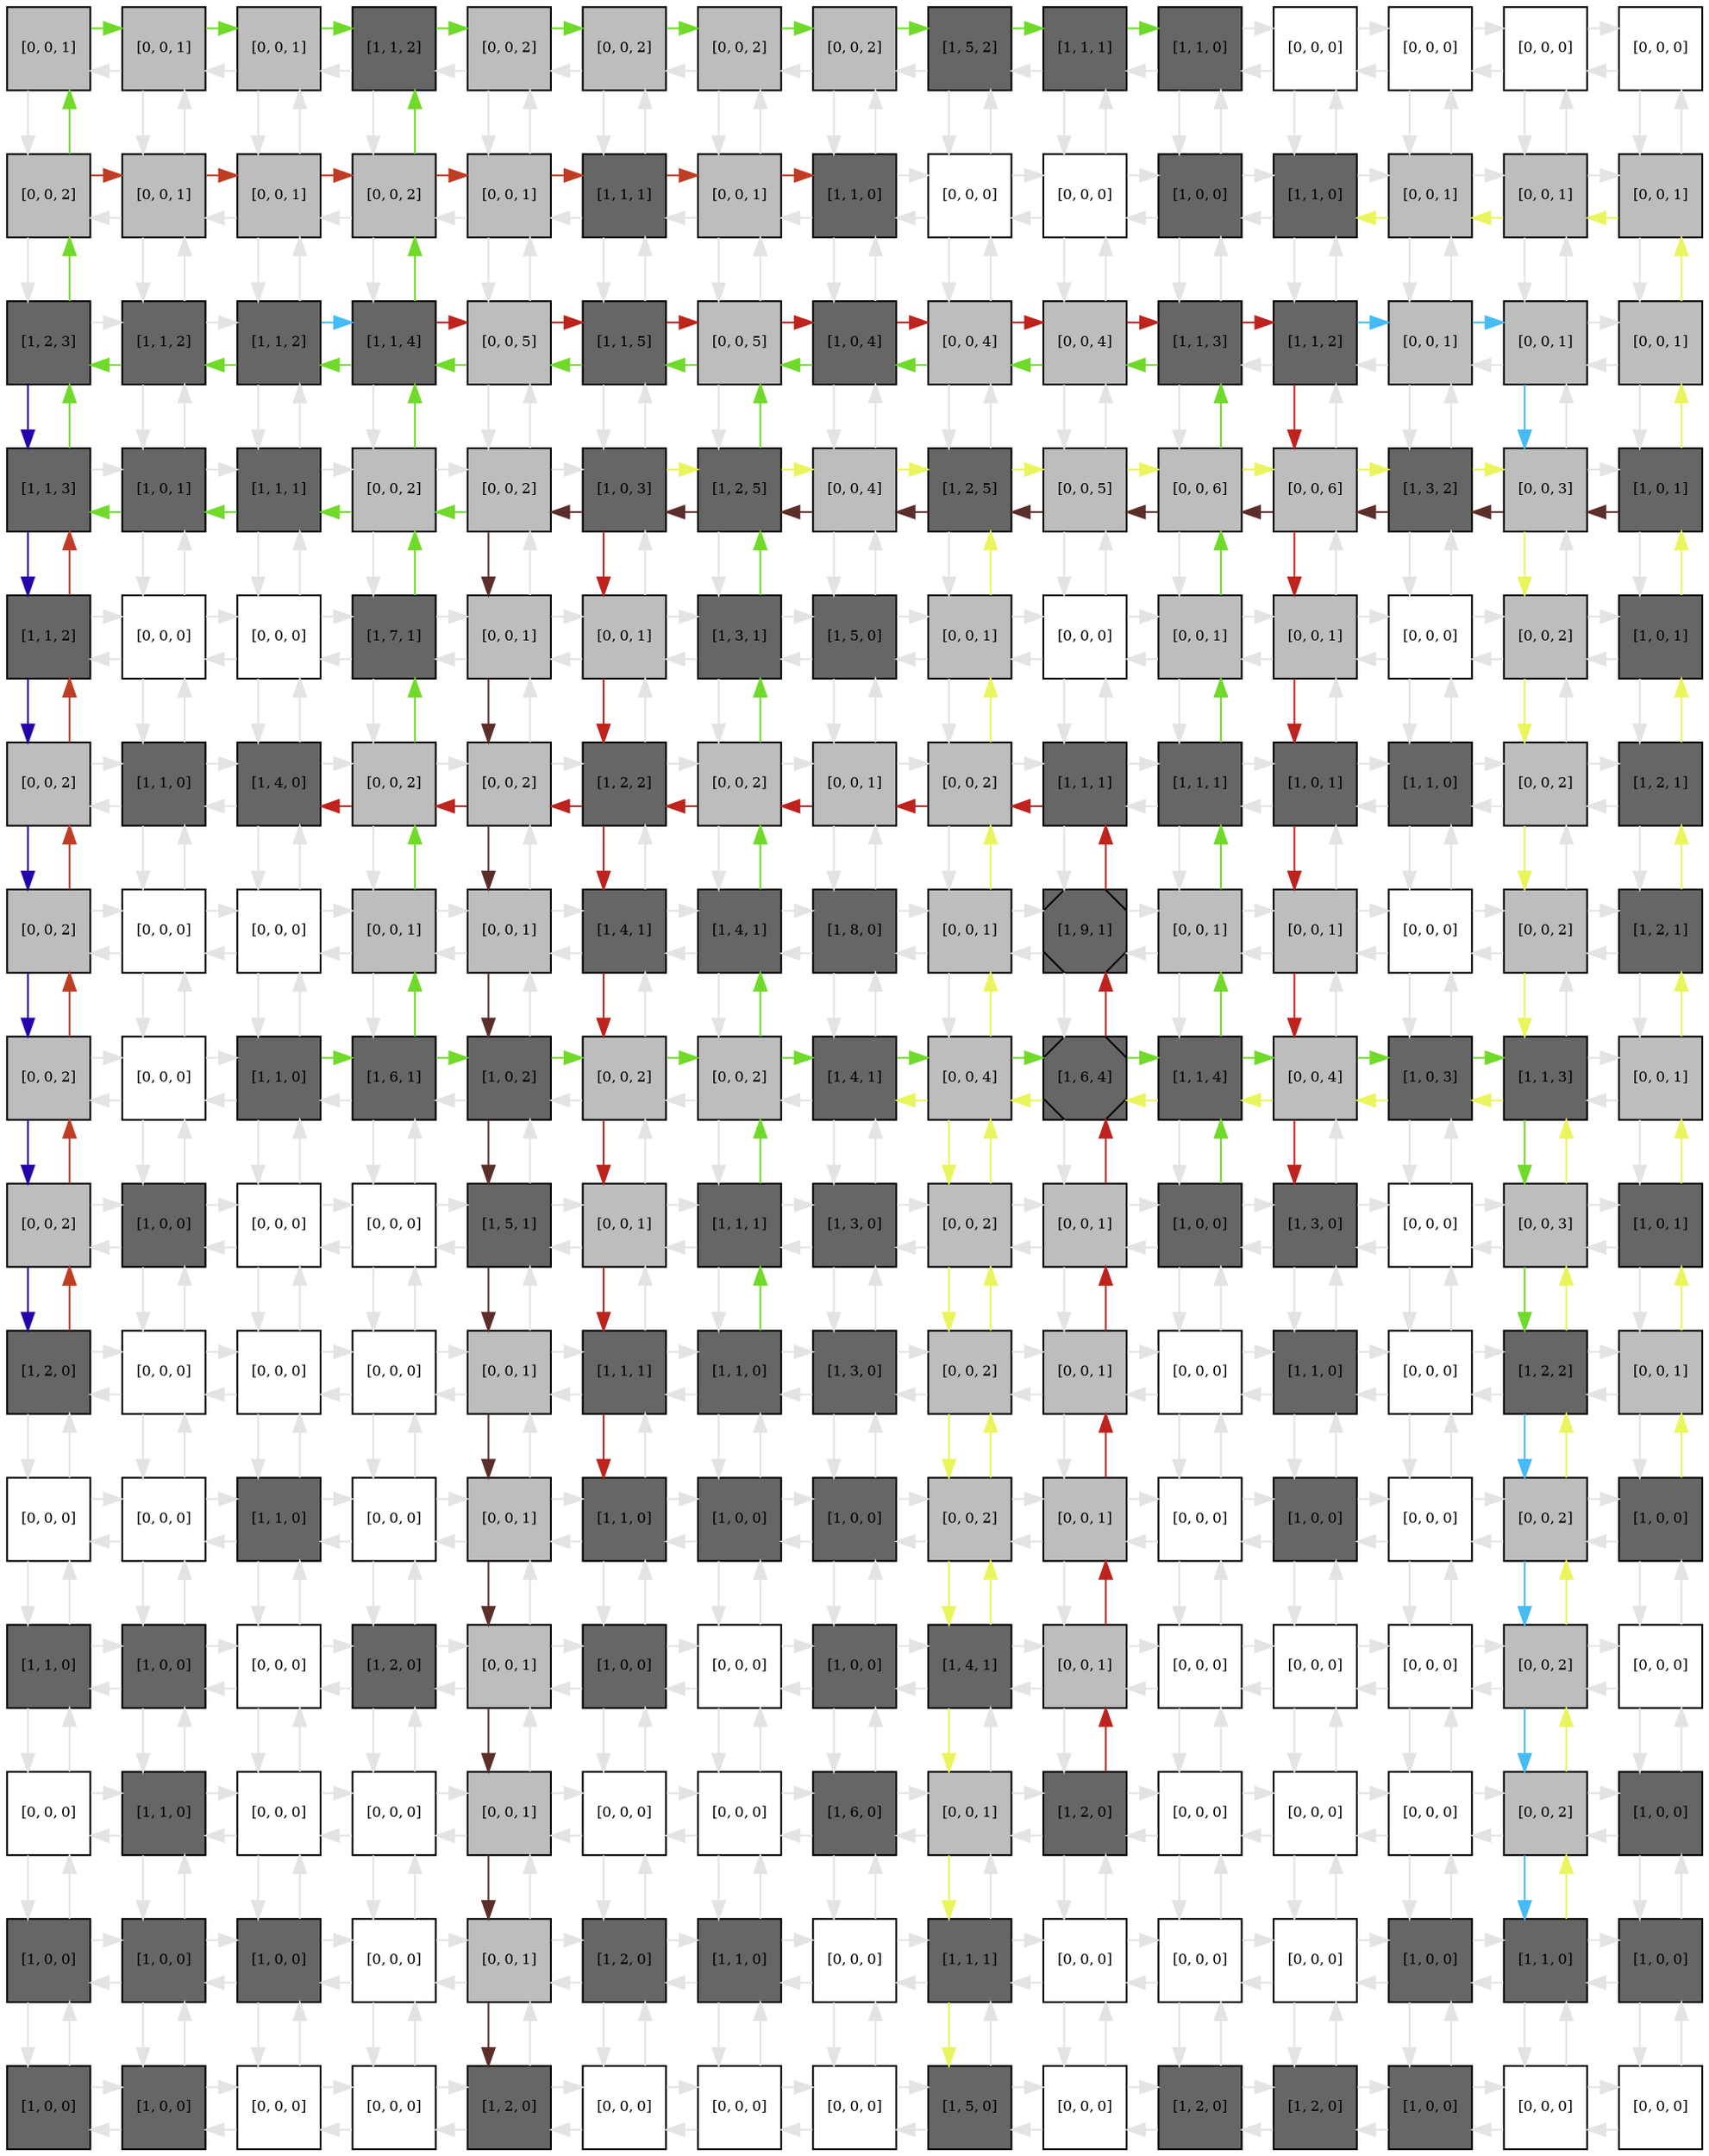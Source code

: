 digraph layout  {
rankdir=TB;
splines=ortho;
node [fixedsize=false, style=filled, width="0.6"];
edge [constraint=false];
0 [fillcolor="#bdbdbd", fontsize=8, label="[0, 0, 1]", shape=square, tooltip="name: None,\nin_degree: 2,\nout_degree: 2"];
1 [fillcolor="#bdbdbd", fontsize=8, label="[0, 0, 1]", shape=square, tooltip="name: None,\nin_degree: 3,\nout_degree: 3"];
2 [fillcolor="#bdbdbd", fontsize=8, label="[0, 0, 1]", shape=square, tooltip="name: None,\nin_degree: 3,\nout_degree: 3"];
3 [fillcolor="#666666", fontsize=8, label="[1, 1, 2]", shape=square, tooltip="name:  Gfi1 ,\nin_degree: 3,\nout_degree: 3"];
4 [fillcolor="#bdbdbd", fontsize=8, label="[0, 0, 2]", shape=square, tooltip="name: None,\nin_degree: 3,\nout_degree: 3"];
5 [fillcolor="#bdbdbd", fontsize=8, label="[0, 0, 2]", shape=square, tooltip="name: None,\nin_degree: 3,\nout_degree: 3"];
6 [fillcolor="#bdbdbd", fontsize=8, label="[0, 0, 2]", shape=square, tooltip="name: None,\nin_degree: 3,\nout_degree: 3"];
7 [fillcolor="#bdbdbd", fontsize=8, label="[0, 0, 2]", shape=square, tooltip="name: None,\nin_degree: 3,\nout_degree: 3"];
8 [fillcolor="#666666", fontsize=8, label="[1, 5, 2]", shape=square, tooltip="name:  IFNg ,\nin_degree: 3,\nout_degree: 3"];
9 [fillcolor="#666666", fontsize=8, label="[1, 1, 1]", shape=square, tooltip="name:  TNFa ,\nin_degree: 3,\nout_degree: 3"];
10 [fillcolor="#666666", fontsize=8, label="[1, 1, 0]", shape=square, tooltip="name:  Ikaros ,\nin_degree: 3,\nout_degree: 3"];
11 [fillcolor="#FFFFFF", fontsize=8, label="[0, 0, 0]", shape=square, tooltip="name: None,\nin_degree: 3,\nout_degree: 3"];
12 [fillcolor="#FFFFFF", fontsize=8, label="[0, 0, 0]", shape=square, tooltip="name: None,\nin_degree: 3,\nout_degree: 3"];
13 [fillcolor="#FFFFFF", fontsize=8, label="[0, 0, 0]", shape=square, tooltip="name: None,\nin_degree: 3,\nout_degree: 3"];
14 [fillcolor="#FFFFFF", fontsize=8, label="[0, 0, 0]", shape=square, tooltip="name: None,\nin_degree: 2,\nout_degree: 2"];
15 [fillcolor="#bdbdbd", fontsize=8, label="[0, 0, 2]", shape=square, tooltip="name: None,\nin_degree: 3,\nout_degree: 3"];
16 [fillcolor="#bdbdbd", fontsize=8, label="[0, 0, 1]", shape=square, tooltip="name: None,\nin_degree: 4,\nout_degree: 4"];
17 [fillcolor="#bdbdbd", fontsize=8, label="[0, 0, 1]", shape=square, tooltip="name: None,\nin_degree: 4,\nout_degree: 4"];
18 [fillcolor="#bdbdbd", fontsize=8, label="[0, 0, 2]", shape=square, tooltip="name: None,\nin_degree: 4,\nout_degree: 4"];
19 [fillcolor="#bdbdbd", fontsize=8, label="[0, 0, 1]", shape=square, tooltip="name: None,\nin_degree: 4,\nout_degree: 4"];
20 [fillcolor="#666666", fontsize=8, label="[1, 1, 1]", shape=square, tooltip="name:  TNFR2 ,\nin_degree: 4,\nout_degree: 4"];
21 [fillcolor="#bdbdbd", fontsize=8, label="[0, 0, 1]", shape=square, tooltip="name: None,\nin_degree: 4,\nout_degree: 4"];
22 [fillcolor="#666666", fontsize=8, label="[1, 1, 0]", shape=square, tooltip="name:  IRAK ,\nin_degree: 4,\nout_degree: 4"];
23 [fillcolor="#FFFFFF", fontsize=8, label="[0, 0, 0]", shape=square, tooltip="name: None,\nin_degree: 4,\nout_degree: 4"];
24 [fillcolor="#FFFFFF", fontsize=8, label="[0, 0, 0]", shape=square, tooltip="name: None,\nin_degree: 4,\nout_degree: 4"];
25 [fillcolor="#666666", fontsize=8, label="[1, 0, 0]", shape=square, tooltip="name: TCR,\nin_degree: 4,\nout_degree: 4"];
26 [fillcolor="#666666", fontsize=8, label="[1, 1, 0]", shape=square, tooltip="name:  NFAT ,\nin_degree: 4,\nout_degree: 4"];
27 [fillcolor="#bdbdbd", fontsize=8, label="[0, 0, 1]", shape=square, tooltip="name: None,\nin_degree: 4,\nout_degree: 4"];
28 [fillcolor="#bdbdbd", fontsize=8, label="[0, 0, 1]", shape=square, tooltip="name: None,\nin_degree: 4,\nout_degree: 4"];
29 [fillcolor="#bdbdbd", fontsize=8, label="[0, 0, 1]", shape=square, tooltip="name: None,\nin_degree: 3,\nout_degree: 3"];
30 [fillcolor="#666666", fontsize=8, label="[1, 2, 3]", shape=square, tooltip="name:  SMAD3 ,\nin_degree: 3,\nout_degree: 3"];
31 [fillcolor="#666666", fontsize=8, label="[1, 1, 2]", shape=square, tooltip="name:  TGFb ,\nin_degree: 4,\nout_degree: 4"];
32 [fillcolor="#666666", fontsize=8, label="[1, 1, 2]", shape=square, tooltip="name:  IL10 ,\nin_degree: 4,\nout_degree: 4"];
33 [fillcolor="#666666", fontsize=8, label="[1, 1, 4]", shape=square, tooltip="name:  IL2R ,\nin_degree: 4,\nout_degree: 4"];
34 [fillcolor="#bdbdbd", fontsize=8, label="[0, 0, 5]", shape=square, tooltip="name: None,\nin_degree: 4,\nout_degree: 4"];
35 [fillcolor="#666666", fontsize=8, label="[1, 1, 5]", shape=square, tooltip="name:  TGFbR ,\nin_degree: 4,\nout_degree: 4"];
36 [fillcolor="#bdbdbd", fontsize=8, label="[0, 0, 5]", shape=square, tooltip="name: None,\nin_degree: 4,\nout_degree: 4"];
37 [fillcolor="#666666", fontsize=8, label="[1, 0, 4]", shape=square, tooltip="name:  IL27 ,\nin_degree: 4,\nout_degree: 4"];
38 [fillcolor="#bdbdbd", fontsize=8, label="[0, 0, 4]", shape=square, tooltip="name: None,\nin_degree: 4,\nout_degree: 4"];
39 [fillcolor="#bdbdbd", fontsize=8, label="[0, 0, 4]", shape=square, tooltip="name: None,\nin_degree: 4,\nout_degree: 4"];
40 [fillcolor="#666666", fontsize=8, label="[1, 1, 3]", shape=square, tooltip="name:  STAT6 ,\nin_degree: 4,\nout_degree: 4"];
41 [fillcolor="#666666", fontsize=8, label="[1, 1, 2]", shape=square, tooltip="name:  IL27R ,\nin_degree: 4,\nout_degree: 4"];
42 [fillcolor="#bdbdbd", fontsize=8, label="[0, 0, 1]", shape=square, tooltip="name: None,\nin_degree: 4,\nout_degree: 4"];
43 [fillcolor="#bdbdbd", fontsize=8, label="[0, 0, 1]", shape=square, tooltip="name: None,\nin_degree: 4,\nout_degree: 4"];
44 [fillcolor="#bdbdbd", fontsize=8, label="[0, 0, 1]", shape=square, tooltip="name: None,\nin_degree: 3,\nout_degree: 3"];
45 [fillcolor="#666666", fontsize=8, label="[1, 1, 3]", shape=square, tooltip="name:  PU1 ,\nin_degree: 3,\nout_degree: 3"];
46 [fillcolor="#666666", fontsize=8, label="[1, 0, 1]", shape=square, tooltip="name:  IFNb ,\nin_degree: 4,\nout_degree: 4"];
47 [fillcolor="#666666", fontsize=8, label="[1, 1, 1]", shape=square, tooltip="name:  SMAD2 ,\nin_degree: 4,\nout_degree: 4"];
48 [fillcolor="#bdbdbd", fontsize=8, label="[0, 0, 2]", shape=square, tooltip="name: None,\nin_degree: 4,\nout_degree: 4"];
49 [fillcolor="#bdbdbd", fontsize=8, label="[0, 0, 2]", shape=square, tooltip="name: None,\nin_degree: 4,\nout_degree: 4"];
50 [fillcolor="#666666", fontsize=8, label="[1, 0, 3]", shape=square, tooltip="name:  Dll1 ,\nin_degree: 4,\nout_degree: 4"];
51 [fillcolor="#666666", fontsize=8, label="[1, 2, 5]", shape=square, tooltip="name:  IL4R ,\nin_degree: 4,\nout_degree: 4"];
52 [fillcolor="#bdbdbd", fontsize=8, label="[0, 0, 4]", shape=square, tooltip="name: None,\nin_degree: 4,\nout_degree: 4"];
53 [fillcolor="#666666", fontsize=8, label="[1, 2, 5]", shape=square, tooltip="name:  IL12R ,\nin_degree: 4,\nout_degree: 4"];
54 [fillcolor="#bdbdbd", fontsize=8, label="[0, 0, 5]", shape=square, tooltip="name: None,\nin_degree: 4,\nout_degree: 4"];
55 [fillcolor="#bdbdbd", fontsize=8, label="[0, 0, 6]", shape=square, tooltip="name: None,\nin_degree: 4,\nout_degree: 4"];
56 [fillcolor="#bdbdbd", fontsize=8, label="[0, 0, 6]", shape=square, tooltip="name: None,\nin_degree: 4,\nout_degree: 4"];
57 [fillcolor="#666666", fontsize=8, label="[1, 3, 2]", shape=square, tooltip="name:  EOMES ,\nin_degree: 4,\nout_degree: 4"];
58 [fillcolor="#bdbdbd", fontsize=8, label="[0, 0, 3]", shape=square, tooltip="name: None,\nin_degree: 4,\nout_degree: 4"];
59 [fillcolor="#666666", fontsize=8, label="[1, 0, 1]", shape=square, tooltip="name:  B9 ,\nin_degree: 3,\nout_degree: 3"];
60 [fillcolor="#666666", fontsize=8, label="[1, 1, 2]", shape=square, tooltip="name:  Prf1 ,\nin_degree: 3,\nout_degree: 3"];
61 [fillcolor="#FFFFFF", fontsize=8, label="[0, 0, 0]", shape=square, tooltip="name: None,\nin_degree: 4,\nout_degree: 4"];
62 [fillcolor="#FFFFFF", fontsize=8, label="[0, 0, 0]", shape=square, tooltip="name: None,\nin_degree: 4,\nout_degree: 4"];
63 [fillcolor="#666666", fontsize=8, label="[1, 7, 1]", shape=square, tooltip="name:  Foxp3 ,\nin_degree: 4,\nout_degree: 4"];
64 [fillcolor="#bdbdbd", fontsize=8, label="[0, 0, 1]", shape=square, tooltip="name: None,\nin_degree: 4,\nout_degree: 4"];
65 [fillcolor="#bdbdbd", fontsize=8, label="[0, 0, 1]", shape=square, tooltip="name: None,\nin_degree: 4,\nout_degree: 4"];
66 [fillcolor="#666666", fontsize=8, label="[1, 3, 1]", shape=square, tooltip="name:  STAT1 ,\nin_degree: 4,\nout_degree: 4"];
67 [fillcolor="#666666", fontsize=8, label="[1, 5, 0]", shape=square, tooltip="name:  Tbet ,\nin_degree: 4,\nout_degree: 4"];
68 [fillcolor="#bdbdbd", fontsize=8, label="[0, 0, 1]", shape=square, tooltip="name: None,\nin_degree: 4,\nout_degree: 4"];
69 [fillcolor="#FFFFFF", fontsize=8, label="[0, 0, 0]", shape=square, tooltip="name: None,\nin_degree: 4,\nout_degree: 4"];
70 [fillcolor="#bdbdbd", fontsize=8, label="[0, 0, 1]", shape=square, tooltip="name: None,\nin_degree: 4,\nout_degree: 4"];
71 [fillcolor="#bdbdbd", fontsize=8, label="[0, 0, 1]", shape=square, tooltip="name: None,\nin_degree: 4,\nout_degree: 4"];
72 [fillcolor="#FFFFFF", fontsize=8, label="[0, 0, 0]", shape=square, tooltip="name: None,\nin_degree: 4,\nout_degree: 4"];
73 [fillcolor="#bdbdbd", fontsize=8, label="[0, 0, 2]", shape=square, tooltip="name: None,\nin_degree: 4,\nout_degree: 4"];
74 [fillcolor="#666666", fontsize=8, label="[1, 0, 1]", shape=square, tooltip="name:  IL12 ,\nin_degree: 3,\nout_degree: 3"];
75 [fillcolor="#bdbdbd", fontsize=8, label="[0, 0, 2]", shape=square, tooltip="name: None,\nin_degree: 3,\nout_degree: 3"];
76 [fillcolor="#666666", fontsize=8, label="[1, 1, 0]", shape=square, tooltip="name:  IFNbR ,\nin_degree: 4,\nout_degree: 4"];
77 [fillcolor="#666666", fontsize=8, label="[1, 4, 0]", shape=square, tooltip="name:  Bcl6 ,\nin_degree: 4,\nout_degree: 4"];
78 [fillcolor="#bdbdbd", fontsize=8, label="[0, 0, 2]", shape=square, tooltip="name: None,\nin_degree: 4,\nout_degree: 4"];
79 [fillcolor="#bdbdbd", fontsize=8, label="[0, 0, 2]", shape=square, tooltip="name: None,\nin_degree: 4,\nout_degree: 4"];
80 [fillcolor="#666666", fontsize=8, label="[1, 2, 2]", shape=square, tooltip="name:  STAT4 ,\nin_degree: 4,\nout_degree: 4"];
81 [fillcolor="#bdbdbd", fontsize=8, label="[0, 0, 2]", shape=square, tooltip="name: None,\nin_degree: 4,\nout_degree: 4"];
82 [fillcolor="#bdbdbd", fontsize=8, label="[0, 0, 1]", shape=square, tooltip="name: None,\nin_degree: 4,\nout_degree: 4"];
83 [fillcolor="#bdbdbd", fontsize=8, label="[0, 0, 2]", shape=square, tooltip="name: None,\nin_degree: 4,\nout_degree: 4"];
84 [fillcolor="#666666", fontsize=8, label="[1, 1, 1]", shape=square, tooltip="name:  HEB ,\nin_degree: 4,\nout_degree: 4"];
85 [fillcolor="#666666", fontsize=8, label="[1, 1, 1]", shape=square, tooltip="name:  CD19 ,\nin_degree: 4,\nout_degree: 4"];
86 [fillcolor="#666666", fontsize=8, label="[1, 0, 1]", shape=square, tooltip="name: IFNb,\nin_degree: 4,\nout_degree: 4"];
87 [fillcolor="#666666", fontsize=8, label="[1, 1, 0]", shape=square, tooltip="name:  IFNgR ,\nin_degree: 4,\nout_degree: 4"];
88 [fillcolor="#bdbdbd", fontsize=8, label="[0, 0, 2]", shape=square, tooltip="name: None,\nin_degree: 4,\nout_degree: 4"];
89 [fillcolor="#666666", fontsize=8, label="[1, 2, 1]", shape=square, tooltip="name:  SOCS1 ,\nin_degree: 3,\nout_degree: 3"];
90 [fillcolor="#bdbdbd", fontsize=8, label="[0, 0, 2]", shape=square, tooltip="name: None,\nin_degree: 3,\nout_degree: 3"];
91 [fillcolor="#FFFFFF", fontsize=8, label="[0, 0, 0]", shape=square, tooltip="name: None,\nin_degree: 4,\nout_degree: 4"];
92 [fillcolor="#FFFFFF", fontsize=8, label="[0, 0, 0]", shape=square, tooltip="name: None,\nin_degree: 4,\nout_degree: 4"];
93 [fillcolor="#bdbdbd", fontsize=8, label="[0, 0, 1]", shape=square, tooltip="name: None,\nin_degree: 4,\nout_degree: 4"];
94 [fillcolor="#bdbdbd", fontsize=8, label="[0, 0, 1]", shape=square, tooltip="name: None,\nin_degree: 4,\nout_degree: 4"];
95 [fillcolor="#666666", fontsize=8, label="[1, 4, 1]", shape=square, tooltip="name:  Blimp1 ,\nin_degree: 4,\nout_degree: 4"];
96 [fillcolor="#666666", fontsize=8, label="[1, 4, 1]", shape=square, tooltip="name:  Irf4 ,\nin_degree: 4,\nout_degree: 4"];
97 [fillcolor="#666666", fontsize=8, label="[1, 8, 0]", shape=square, tooltip="name:  GATA3 ,\nin_degree: 4,\nout_degree: 4"];
98 [fillcolor="#bdbdbd", fontsize=8, label="[0, 0, 1]", shape=square, tooltip="name: None,\nin_degree: 4,\nout_degree: 4"];
99 [fillcolor="#666666", fontsize=8, label="[1, 9, 1]", shape=Msquare, tooltip="name:  ThPOK ,\nin_degree: 4,\nout_degree: 4"];
100 [fillcolor="#bdbdbd", fontsize=8, label="[0, 0, 1]", shape=square, tooltip="name: None,\nin_degree: 4,\nout_degree: 4"];
101 [fillcolor="#bdbdbd", fontsize=8, label="[0, 0, 1]", shape=square, tooltip="name: None,\nin_degree: 4,\nout_degree: 4"];
102 [fillcolor="#FFFFFF", fontsize=8, label="[0, 0, 0]", shape=square, tooltip="name: None,\nin_degree: 4,\nout_degree: 4"];
103 [fillcolor="#bdbdbd", fontsize=8, label="[0, 0, 2]", shape=square, tooltip="name: None,\nin_degree: 4,\nout_degree: 4"];
104 [fillcolor="#666666", fontsize=8, label="[1, 2, 1]", shape=square, tooltip="name:  IL7R ,\nin_degree: 3,\nout_degree: 3"];
105 [fillcolor="#bdbdbd", fontsize=8, label="[0, 0, 2]", shape=square, tooltip="name: None,\nin_degree: 3,\nout_degree: 3"];
106 [fillcolor="#FFFFFF", fontsize=8, label="[0, 0, 0]", shape=square, tooltip="name: None,\nin_degree: 4,\nout_degree: 4"];
107 [fillcolor="#666666", fontsize=8, label="[1, 1, 0]", shape=square, tooltip="name:  TCF1 ,\nin_degree: 4,\nout_degree: 4"];
108 [fillcolor="#666666", fontsize=8, label="[1, 6, 1]", shape=square, tooltip="name:  RORgt ,\nin_degree: 4,\nout_degree: 4"];
109 [fillcolor="#666666", fontsize=8, label="[1, 0, 2]", shape=square, tooltip="name:  IL23 ,\nin_degree: 4,\nout_degree: 4"];
110 [fillcolor="#bdbdbd", fontsize=8, label="[0, 0, 2]", shape=square, tooltip="name: None,\nin_degree: 4,\nout_degree: 4"];
111 [fillcolor="#bdbdbd", fontsize=8, label="[0, 0, 2]", shape=square, tooltip="name: None,\nin_degree: 4,\nout_degree: 4"];
112 [fillcolor="#666666", fontsize=8, label="[1, 4, 1]", shape=square, tooltip="name:  STAT3 ,\nin_degree: 4,\nout_degree: 4"];
113 [fillcolor="#bdbdbd", fontsize=8, label="[0, 0, 4]", shape=square, tooltip="name: None,\nin_degree: 4,\nout_degree: 4"];
114 [fillcolor="#666666", fontsize=8, label="[1, 6, 4]", shape=Msquare, tooltip="name:  Pax5 ,\nin_degree: 4,\nout_degree: 4"];
115 [fillcolor="#666666", fontsize=8, label="[1, 1, 4]", shape=square, tooltip="name:  IL21R ,\nin_degree: 4,\nout_degree: 4"];
116 [fillcolor="#bdbdbd", fontsize=8, label="[0, 0, 4]", shape=square, tooltip="name: None,\nin_degree: 4,\nout_degree: 4"];
117 [fillcolor="#666666", fontsize=8, label="[1, 0, 3]", shape=square, tooltip="name:  IL21 ,\nin_degree: 4,\nout_degree: 4"];
118 [fillcolor="#666666", fontsize=8, label="[1, 1, 3]", shape=square, tooltip="name:  Notch1 ,\nin_degree: 4,\nout_degree: 4"];
119 [fillcolor="#bdbdbd", fontsize=8, label="[0, 0, 1]", shape=square, tooltip="name: None,\nin_degree: 3,\nout_degree: 3"];
120 [fillcolor="#bdbdbd", fontsize=8, label="[0, 0, 2]", shape=square, tooltip="name: None,\nin_degree: 3,\nout_degree: 3"];
121 [fillcolor="#666666", fontsize=8, label="[1, 0, 0]", shape=square, tooltip="name: Hoxa9,\nin_degree: 4,\nout_degree: 4"];
122 [fillcolor="#FFFFFF", fontsize=8, label="[0, 0, 0]", shape=square, tooltip="name: None,\nin_degree: 4,\nout_degree: 4"];
123 [fillcolor="#FFFFFF", fontsize=8, label="[0, 0, 0]", shape=square, tooltip="name: None,\nin_degree: 4,\nout_degree: 4"];
124 [fillcolor="#666666", fontsize=8, label="[1, 5, 1]", shape=square, tooltip="name:  CD4 ,\nin_degree: 4,\nout_degree: 4"];
125 [fillcolor="#bdbdbd", fontsize=8, label="[0, 0, 1]", shape=square, tooltip="name: None,\nin_degree: 4,\nout_degree: 4"];
126 [fillcolor="#666666", fontsize=8, label="[1, 1, 1]", shape=square, tooltip="name:  JAK1 ,\nin_degree: 4,\nout_degree: 4"];
127 [fillcolor="#666666", fontsize=8, label="[1, 3, 0]", shape=square, tooltip="name:  Flt3 ,\nin_degree: 4,\nout_degree: 4"];
128 [fillcolor="#bdbdbd", fontsize=8, label="[0, 0, 2]", shape=square, tooltip="name: None,\nin_degree: 4,\nout_degree: 4"];
129 [fillcolor="#bdbdbd", fontsize=8, label="[0, 0, 1]", shape=square, tooltip="name: None,\nin_degree: 4,\nout_degree: 4"];
130 [fillcolor="#666666", fontsize=8, label="[1, 0, 0]", shape=square, tooltip="name:  IL2 ,\nin_degree: 4,\nout_degree: 4"];
131 [fillcolor="#666666", fontsize=8, label="[1, 3, 0]", shape=square, tooltip="name:  STAT5 ,\nin_degree: 4,\nout_degree: 4"];
132 [fillcolor="#FFFFFF", fontsize=8, label="[0, 0, 0]", shape=square, tooltip="name: None,\nin_degree: 4,\nout_degree: 4"];
133 [fillcolor="#bdbdbd", fontsize=8, label="[0, 0, 3]", shape=square, tooltip="name: None,\nin_degree: 4,\nout_degree: 4"];
134 [fillcolor="#666666", fontsize=8, label="[1, 0, 1]", shape=square, tooltip="name: IL23,\nin_degree: 3,\nout_degree: 3"];
135 [fillcolor="#666666", fontsize=8, label="[1, 2, 0]", shape=square, tooltip="name:  IL18R ,\nin_degree: 3,\nout_degree: 3"];
136 [fillcolor="#FFFFFF", fontsize=8, label="[0, 0, 0]", shape=square, tooltip="name: None,\nin_degree: 4,\nout_degree: 4"];
137 [fillcolor="#FFFFFF", fontsize=8, label="[0, 0, 0]", shape=square, tooltip="name: None,\nin_degree: 4,\nout_degree: 4"];
138 [fillcolor="#FFFFFF", fontsize=8, label="[0, 0, 0]", shape=square, tooltip="name: None,\nin_degree: 4,\nout_degree: 4"];
139 [fillcolor="#bdbdbd", fontsize=8, label="[0, 0, 1]", shape=square, tooltip="name: None,\nin_degree: 4,\nout_degree: 4"];
140 [fillcolor="#666666", fontsize=8, label="[1, 1, 1]", shape=square, tooltip="name:  IL23R ,\nin_degree: 4,\nout_degree: 4"];
141 [fillcolor="#666666", fontsize=8, label="[1, 1, 0]", shape=square, tooltip="name:  AKT ,\nin_degree: 4,\nout_degree: 4"];
142 [fillcolor="#666666", fontsize=8, label="[1, 3, 0]", shape=square, tooltip="name:  JAK3 ,\nin_degree: 4,\nout_degree: 4"];
143 [fillcolor="#bdbdbd", fontsize=8, label="[0, 0, 2]", shape=square, tooltip="name: None,\nin_degree: 4,\nout_degree: 4"];
144 [fillcolor="#bdbdbd", fontsize=8, label="[0, 0, 1]", shape=square, tooltip="name: None,\nin_degree: 4,\nout_degree: 4"];
145 [fillcolor="#FFFFFF", fontsize=8, label="[0, 0, 0]", shape=square, tooltip="name: None,\nin_degree: 4,\nout_degree: 4"];
146 [fillcolor="#666666", fontsize=8, label="[1, 1, 0]", shape=square, tooltip="name:  XBP1 ,\nin_degree: 4,\nout_degree: 4"];
147 [fillcolor="#FFFFFF", fontsize=8, label="[0, 0, 0]", shape=square, tooltip="name: None,\nin_degree: 4,\nout_degree: 4"];
148 [fillcolor="#666666", fontsize=8, label="[1, 2, 2]", shape=square, tooltip="name:  Bcl11b ,\nin_degree: 4,\nout_degree: 4"];
149 [fillcolor="#bdbdbd", fontsize=8, label="[0, 0, 1]", shape=square, tooltip="name: None,\nin_degree: 3,\nout_degree: 3"];
150 [fillcolor="#FFFFFF", fontsize=8, label="[0, 0, 0]", shape=square, tooltip="name: None,\nin_degree: 3,\nout_degree: 3"];
151 [fillcolor="#FFFFFF", fontsize=8, label="[0, 0, 0]", shape=square, tooltip="name: None,\nin_degree: 4,\nout_degree: 4"];
152 [fillcolor="#666666", fontsize=8, label="[1, 1, 0]", shape=square, tooltip="name:  IL6R ,\nin_degree: 4,\nout_degree: 4"];
153 [fillcolor="#FFFFFF", fontsize=8, label="[0, 0, 0]", shape=square, tooltip="name: None,\nin_degree: 4,\nout_degree: 4"];
154 [fillcolor="#bdbdbd", fontsize=8, label="[0, 0, 1]", shape=square, tooltip="name: None,\nin_degree: 4,\nout_degree: 4"];
155 [fillcolor="#666666", fontsize=8, label="[1, 1, 0]", shape=square, tooltip="name:  Gzmb ,\nin_degree: 4,\nout_degree: 4"];
156 [fillcolor="#666666", fontsize=8, label="[1, 0, 0]", shape=square, tooltip="name:  IL18 ,\nin_degree: 4,\nout_degree: 4"];
157 [fillcolor="#666666", fontsize=8, label="[1, 0, 0]", shape=square, tooltip="name: B9,\nin_degree: 4,\nout_degree: 4"];
158 [fillcolor="#bdbdbd", fontsize=8, label="[0, 0, 2]", shape=square, tooltip="name: None,\nin_degree: 4,\nout_degree: 4"];
159 [fillcolor="#bdbdbd", fontsize=8, label="[0, 0, 1]", shape=square, tooltip="name: None,\nin_degree: 4,\nout_degree: 4"];
160 [fillcolor="#FFFFFF", fontsize=8, label="[0, 0, 0]", shape=square, tooltip="name: None,\nin_degree: 4,\nout_degree: 4"];
161 [fillcolor="#666666", fontsize=8, label="[1, 0, 0]", shape=square, tooltip="name:  Flt3L ,\nin_degree: 4,\nout_degree: 4"];
162 [fillcolor="#FFFFFF", fontsize=8, label="[0, 0, 0]", shape=square, tooltip="name: None,\nin_degree: 4,\nout_degree: 4"];
163 [fillcolor="#bdbdbd", fontsize=8, label="[0, 0, 2]", shape=square, tooltip="name: None,\nin_degree: 4,\nout_degree: 4"];
164 [fillcolor="#666666", fontsize=8, label="[1, 0, 0]", shape=square, tooltip="name:  TCR ,\nin_degree: 3,\nout_degree: 3"];
165 [fillcolor="#666666", fontsize=8, label="[1, 1, 0]", shape=square, tooltip="name:  IL6 ,\nin_degree: 3,\nout_degree: 3"];
166 [fillcolor="#666666", fontsize=8, label="[1, 0, 0]", shape=square, tooltip="name: BCR,\nin_degree: 4,\nout_degree: 4"];
167 [fillcolor="#FFFFFF", fontsize=8, label="[0, 0, 0]", shape=square, tooltip="name: None,\nin_degree: 4,\nout_degree: 4"];
168 [fillcolor="#666666", fontsize=8, label="[1, 2, 0]", shape=square, tooltip="name:  Bach2 ,\nin_degree: 4,\nout_degree: 4"];
169 [fillcolor="#bdbdbd", fontsize=8, label="[0, 0, 1]", shape=square, tooltip="name: None,\nin_degree: 4,\nout_degree: 4"];
170 [fillcolor="#666666", fontsize=8, label="[1, 0, 0]", shape=square, tooltip="name: IL18,\nin_degree: 4,\nout_degree: 4"];
171 [fillcolor="#FFFFFF", fontsize=8, label="[0, 0, 0]", shape=square, tooltip="name: None,\nin_degree: 4,\nout_degree: 4"];
172 [fillcolor="#666666", fontsize=8, label="[1, 0, 0]", shape=square, tooltip="name:  BCR ,\nin_degree: 4,\nout_degree: 4"];
173 [fillcolor="#666666", fontsize=8, label="[1, 4, 1]", shape=square, tooltip="name:  Runx3 ,\nin_degree: 4,\nout_degree: 4"];
174 [fillcolor="#bdbdbd", fontsize=8, label="[0, 0, 1]", shape=square, tooltip="name: None,\nin_degree: 4,\nout_degree: 4"];
175 [fillcolor="#FFFFFF", fontsize=8, label="[0, 0, 0]", shape=square, tooltip="name: None,\nin_degree: 4,\nout_degree: 4"];
176 [fillcolor="#FFFFFF", fontsize=8, label="[0, 0, 0]", shape=square, tooltip="name: None,\nin_degree: 4,\nout_degree: 4"];
177 [fillcolor="#FFFFFF", fontsize=8, label="[0, 0, 0]", shape=square, tooltip="name: None,\nin_degree: 4,\nout_degree: 4"];
178 [fillcolor="#bdbdbd", fontsize=8, label="[0, 0, 2]", shape=square, tooltip="name: None,\nin_degree: 4,\nout_degree: 4"];
179 [fillcolor="#FFFFFF", fontsize=8, label="[0, 0, 0]", shape=square, tooltip="name: None,\nin_degree: 3,\nout_degree: 3"];
180 [fillcolor="#FFFFFF", fontsize=8, label="[0, 0, 0]", shape=square, tooltip="name: None,\nin_degree: 3,\nout_degree: 3"];
181 [fillcolor="#666666", fontsize=8, label="[1, 1, 0]", shape=square, tooltip="name:  IL17 ,\nin_degree: 4,\nout_degree: 4"];
182 [fillcolor="#FFFFFF", fontsize=8, label="[0, 0, 0]", shape=square, tooltip="name: None,\nin_degree: 4,\nout_degree: 4"];
183 [fillcolor="#FFFFFF", fontsize=8, label="[0, 0, 0]", shape=square, tooltip="name: None,\nin_degree: 4,\nout_degree: 4"];
184 [fillcolor="#bdbdbd", fontsize=8, label="[0, 0, 1]", shape=square, tooltip="name: None,\nin_degree: 4,\nout_degree: 4"];
185 [fillcolor="#FFFFFF", fontsize=8, label="[0, 0, 0]", shape=square, tooltip="name: None,\nin_degree: 4,\nout_degree: 4"];
186 [fillcolor="#FFFFFF", fontsize=8, label="[0, 0, 0]", shape=square, tooltip="name: None,\nin_degree: 4,\nout_degree: 4"];
187 [fillcolor="#666666", fontsize=8, label="[1, 6, 0]", shape=square, tooltip="name:  CD8 ,\nin_degree: 4,\nout_degree: 4"];
188 [fillcolor="#bdbdbd", fontsize=8, label="[0, 0, 1]", shape=square, tooltip="name: None,\nin_degree: 4,\nout_degree: 4"];
189 [fillcolor="#666666", fontsize=8, label="[1, 2, 0]", shape=square, tooltip="name:  Ebf1 ,\nin_degree: 4,\nout_degree: 4"];
190 [fillcolor="#FFFFFF", fontsize=8, label="[0, 0, 0]", shape=square, tooltip="name: None,\nin_degree: 4,\nout_degree: 4"];
191 [fillcolor="#FFFFFF", fontsize=8, label="[0, 0, 0]", shape=square, tooltip="name: None,\nin_degree: 4,\nout_degree: 4"];
192 [fillcolor="#FFFFFF", fontsize=8, label="[0, 0, 0]", shape=square, tooltip="name: None,\nin_degree: 4,\nout_degree: 4"];
193 [fillcolor="#bdbdbd", fontsize=8, label="[0, 0, 2]", shape=square, tooltip="name: None,\nin_degree: 4,\nout_degree: 4"];
194 [fillcolor="#666666", fontsize=8, label="[1, 0, 0]", shape=square, tooltip="name: IL12,\nin_degree: 3,\nout_degree: 3"];
195 [fillcolor="#666666", fontsize=8, label="[1, 0, 0]", shape=square, tooltip="name: IL27,\nin_degree: 3,\nout_degree: 3"];
196 [fillcolor="#666666", fontsize=8, label="[1, 0, 0]", shape=square, tooltip="name: IL7,\nin_degree: 4,\nout_degree: 4"];
197 [fillcolor="#666666", fontsize=8, label="[1, 0, 0]", shape=square, tooltip="name: Dll1,\nin_degree: 4,\nout_degree: 4"];
198 [fillcolor="#FFFFFF", fontsize=8, label="[0, 0, 0]", shape=square, tooltip="name: None,\nin_degree: 4,\nout_degree: 4"];
199 [fillcolor="#bdbdbd", fontsize=8, label="[0, 0, 1]", shape=square, tooltip="name: None,\nin_degree: 4,\nout_degree: 4"];
200 [fillcolor="#666666", fontsize=8, label="[1, 2, 0]", shape=square, tooltip="name:  IL4 ,\nin_degree: 4,\nout_degree: 4"];
201 [fillcolor="#666666", fontsize=8, label="[1, 1, 0]", shape=square, tooltip="name:  NFkB ,\nin_degree: 4,\nout_degree: 4"];
202 [fillcolor="#FFFFFF", fontsize=8, label="[0, 0, 0]", shape=square, tooltip="name: None,\nin_degree: 4,\nout_degree: 4"];
203 [fillcolor="#666666", fontsize=8, label="[1, 1, 1]", shape=square, tooltip="name:  Helios ,\nin_degree: 4,\nout_degree: 4"];
204 [fillcolor="#FFFFFF", fontsize=8, label="[0, 0, 0]", shape=square, tooltip="name: None,\nin_degree: 4,\nout_degree: 4"];
205 [fillcolor="#FFFFFF", fontsize=8, label="[0, 0, 0]", shape=square, tooltip="name: None,\nin_degree: 4,\nout_degree: 4"];
206 [fillcolor="#FFFFFF", fontsize=8, label="[0, 0, 0]", shape=square, tooltip="name: None,\nin_degree: 4,\nout_degree: 4"];
207 [fillcolor="#666666", fontsize=8, label="[1, 0, 0]", shape=square, tooltip="name: IL2,\nin_degree: 4,\nout_degree: 4"];
208 [fillcolor="#666666", fontsize=8, label="[1, 1, 0]", shape=square, tooltip="name:  IL10R ,\nin_degree: 4,\nout_degree: 4"];
209 [fillcolor="#666666", fontsize=8, label="[1, 0, 0]", shape=square, tooltip="name:  IL7 ,\nin_degree: 3,\nout_degree: 3"];
210 [fillcolor="#666666", fontsize=8, label="[1, 0, 0]", shape=square, tooltip="name: Flt3L,\nin_degree: 2,\nout_degree: 2"];
211 [fillcolor="#666666", fontsize=8, label="[1, 0, 0]", shape=square, tooltip="name: IL21,\nin_degree: 3,\nout_degree: 3"];
212 [fillcolor="#FFFFFF", fontsize=8, label="[0, 0, 0]", shape=square, tooltip="name: None,\nin_degree: 3,\nout_degree: 3"];
213 [fillcolor="#FFFFFF", fontsize=8, label="[0, 0, 0]", shape=square, tooltip="name: None,\nin_degree: 3,\nout_degree: 3"];
214 [fillcolor="#666666", fontsize=8, label="[1, 2, 0]", shape=square, tooltip="name:  FR4 ,\nin_degree: 3,\nout_degree: 3"];
215 [fillcolor="#FFFFFF", fontsize=8, label="[0, 0, 0]", shape=square, tooltip="name: None,\nin_degree: 3,\nout_degree: 3"];
216 [fillcolor="#FFFFFF", fontsize=8, label="[0, 0, 0]", shape=square, tooltip="name: None,\nin_degree: 3,\nout_degree: 3"];
217 [fillcolor="#FFFFFF", fontsize=8, label="[0, 0, 0]", shape=square, tooltip="name: None,\nin_degree: 3,\nout_degree: 3"];
218 [fillcolor="#666666", fontsize=8, label="[1, 5, 0]", shape=square, tooltip="name:  Runx1 ,\nin_degree: 3,\nout_degree: 3"];
219 [fillcolor="#FFFFFF", fontsize=8, label="[0, 0, 0]", shape=square, tooltip="name: None,\nin_degree: 3,\nout_degree: 3"];
220 [fillcolor="#666666", fontsize=8, label="[1, 2, 0]", shape=square, tooltip="name:  Bcl2 ,\nin_degree: 3,\nout_degree: 3"];
221 [fillcolor="#666666", fontsize=8, label="[1, 2, 0]", shape=square, tooltip="name:  ERK ,\nin_degree: 3,\nout_degree: 3"];
222 [fillcolor="#666666", fontsize=8, label="[1, 0, 0]", shape=square, tooltip="name:  Hoxa9 ,\nin_degree: 3,\nout_degree: 3"];
223 [fillcolor="#FFFFFF", fontsize=8, label="[0, 0, 0]", shape=square, tooltip="name: None,\nin_degree: 3,\nout_degree: 3"];
224 [fillcolor="#FFFFFF", fontsize=8, label="[0, 0, 0]", shape=square, tooltip="name: None,\nin_degree: 2,\nout_degree: 2"];
0 -> 1  [color="#70DA2A", style="penwidth(0.1)", tooltip="45( PU1 ) to 10( Ikaros )", weight=1];
0 -> 15  [color=grey89, style="penwidth(0.1)", tooltip=" ", weight=1];
1 -> 0  [color=grey89, style="penwidth(0.1)", tooltip=" ", weight=1];
1 -> 2  [color="#70DA2A", style="penwidth(0.1)", tooltip="45( PU1 ) to 10( Ikaros )", weight=1];
1 -> 16  [color=grey89, style="penwidth(0.1)", tooltip=" ", weight=1];
2 -> 1  [color=grey89, style="penwidth(0.1)", tooltip=" ", weight=1];
2 -> 3  [color="#70DA2A", style="penwidth(0.1)", tooltip="45( PU1 ) to 10( Ikaros )", weight=1];
2 -> 17  [color=grey89, style="penwidth(0.1)", tooltip=" ", weight=1];
3 -> 2  [color=grey89, style="penwidth(0.1)", tooltip=" ", weight=1];
3 -> 4  [color="#70DA2A", style="penwidth(0.1)", tooltip="45( PU1 ) to 10( Ikaros )", weight=1];
3 -> 18  [color=grey89, style="penwidth(0.1)", tooltip=" ", weight=1];
4 -> 3  [color=grey89, style="penwidth(0.1)", tooltip=" ", weight=1];
4 -> 5  [color="#70DA2A", style="penwidth(0.1)", tooltip="45( PU1 ) to 10( Ikaros )", weight=1];
4 -> 19  [color=grey89, style="penwidth(0.1)", tooltip=" ", weight=1];
5 -> 4  [color=grey89, style="penwidth(0.1)", tooltip=" ", weight=1];
5 -> 6  [color="#70DA2A", style="penwidth(0.1)", tooltip="45( PU1 ) to 10( Ikaros )", weight=1];
5 -> 20  [color=grey89, style="penwidth(0.1)", tooltip=" ", weight=1];
6 -> 5  [color=grey89, style="penwidth(0.1)", tooltip=" ", weight=1];
6 -> 7  [color="#70DA2A", style="penwidth(0.1)", tooltip="45( PU1 ) to 10( Ikaros )", weight=1];
6 -> 21  [color=grey89, style="penwidth(0.1)", tooltip=" ", weight=1];
7 -> 6  [color=grey89, style="penwidth(0.1)", tooltip=" ", weight=1];
7 -> 8  [color="#70DA2A", style="penwidth(0.1)", tooltip="45( PU1 ) to 10( Ikaros )", weight=1];
7 -> 22  [color=grey89, style="penwidth(0.1)", tooltip=" ", weight=1];
8 -> 7  [color=grey89, style="penwidth(0.1)", tooltip=" ", weight=1];
8 -> 9  [color="#70DA2A", style="penwidth(0.1)", tooltip="45( PU1 ) to 10( Ikaros )", weight=1];
8 -> 23  [color=grey89, style="penwidth(0.1)", tooltip=" ", weight=1];
9 -> 8  [color=grey89, style="penwidth(0.1)", tooltip=" ", weight=1];
9 -> 10  [color="#70DA2A", style="penwidth(0.1)", tooltip="45( PU1 ) to 10( Ikaros )", weight=1];
9 -> 24  [color=grey89, style="penwidth(0.1)", tooltip=" ", weight=1];
10 -> 9  [color=grey89, style="penwidth(0.1)", tooltip=" ", weight=1];
10 -> 11  [color=grey89, style="penwidth(0.1)", tooltip=" ", weight=1];
10 -> 25  [color=grey89, style="penwidth(0.1)", tooltip=" ", weight=1];
11 -> 10  [color=grey89, style="penwidth(0.1)", tooltip=" ", weight=1];
11 -> 12  [color=grey89, style="penwidth(0.1)", tooltip=" ", weight=1];
11 -> 26  [color=grey89, style="penwidth(0.1)", tooltip=" ", weight=1];
12 -> 11  [color=grey89, style="penwidth(0.1)", tooltip=" ", weight=1];
12 -> 13  [color=grey89, style="penwidth(0.1)", tooltip=" ", weight=1];
12 -> 27  [color=grey89, style="penwidth(0.1)", tooltip=" ", weight=1];
13 -> 12  [color=grey89, style="penwidth(0.1)", tooltip=" ", weight=1];
13 -> 14  [color=grey89, style="penwidth(0.1)", tooltip=" ", weight=1];
13 -> 28  [color=grey89, style="penwidth(0.1)", tooltip=" ", weight=1];
14 -> 13  [color=grey89, style="penwidth(0.1)", tooltip=" ", weight=1];
14 -> 29  [color=grey89, style="penwidth(0.1)", tooltip=" ", weight=1];
15 -> 0  [color="#70DA2A", style="penwidth(0.1)", tooltip="45( PU1 ) to 10( Ikaros )", weight=1];
15 -> 16  [color="#BF3D24", style="penwidth(0.1)", tooltip="135( IL18R ) to 22( IRAK )", weight=1];
15 -> 30  [color=grey89, style="penwidth(0.1)", tooltip=" ", weight=1];
16 -> 1  [color=grey89, style="penwidth(0.1)", tooltip=" ", weight=1];
16 -> 15  [color=grey89, style="penwidth(0.1)", tooltip=" ", weight=1];
16 -> 17  [color="#BF3D24", style="penwidth(0.1)", tooltip="135( IL18R ) to 22( IRAK )", weight=1];
16 -> 31  [color=grey89, style="penwidth(0.1)", tooltip=" ", weight=1];
17 -> 2  [color=grey89, style="penwidth(0.1)", tooltip=" ", weight=1];
17 -> 16  [color=grey89, style="penwidth(0.1)", tooltip=" ", weight=1];
17 -> 18  [color="#BF3D24", style="penwidth(0.1)", tooltip="135( IL18R ) to 22( IRAK )", weight=1];
17 -> 32  [color=grey89, style="penwidth(0.1)", tooltip=" ", weight=1];
18 -> 3  [color="#70DA2A", style="penwidth(0.1)", tooltip="108( RORgt ) to 9( TNFa )", weight=1];
18 -> 17  [color=grey89, style="penwidth(0.1)", tooltip=" ", weight=1];
18 -> 19  [color="#BF3D24", style="penwidth(0.1)", tooltip="135( IL18R ) to 22( IRAK )", weight=1];
18 -> 33  [color=grey89, style="penwidth(0.1)", tooltip=" ", weight=1];
19 -> 4  [color=grey89, style="penwidth(0.1)", tooltip=" ", weight=1];
19 -> 18  [color=grey89, style="penwidth(0.1)", tooltip=" ", weight=1];
19 -> 20  [color="#BF3D24", style="penwidth(0.1)", tooltip="135( IL18R ) to 22( IRAK )", weight=1];
19 -> 34  [color=grey89, style="penwidth(0.1)", tooltip=" ", weight=1];
20 -> 5  [color=grey89, style="penwidth(0.1)", tooltip=" ", weight=1];
20 -> 19  [color=grey89, style="penwidth(0.1)", tooltip=" ", weight=1];
20 -> 21  [color="#BF3D24", style="penwidth(0.1)", tooltip="135( IL18R ) to 22( IRAK )", weight=1];
20 -> 35  [color=grey89, style="penwidth(0.1)", tooltip=" ", weight=1];
21 -> 6  [color=grey89, style="penwidth(0.1)", tooltip=" ", weight=1];
21 -> 20  [color=grey89, style="penwidth(0.1)", tooltip=" ", weight=1];
21 -> 22  [color="#BF3D24", style="penwidth(0.1)", tooltip="135( IL18R ) to 22( IRAK )", weight=1];
21 -> 36  [color=grey89, style="penwidth(0.1)", tooltip=" ", weight=1];
22 -> 7  [color=grey89, style="penwidth(0.1)", tooltip=" ", weight=1];
22 -> 21  [color=grey89, style="penwidth(0.1)", tooltip=" ", weight=1];
22 -> 23  [color=grey89, style="penwidth(0.1)", tooltip=" ", weight=1];
22 -> 37  [color=grey89, style="penwidth(0.1)", tooltip=" ", weight=1];
23 -> 8  [color=grey89, style="penwidth(0.1)", tooltip=" ", weight=1];
23 -> 22  [color=grey89, style="penwidth(0.1)", tooltip=" ", weight=1];
23 -> 24  [color=grey89, style="penwidth(0.1)", tooltip=" ", weight=1];
23 -> 38  [color=grey89, style="penwidth(0.1)", tooltip=" ", weight=1];
24 -> 9  [color=grey89, style="penwidth(0.1)", tooltip=" ", weight=1];
24 -> 23  [color=grey89, style="penwidth(0.1)", tooltip=" ", weight=1];
24 -> 25  [color=grey89, style="penwidth(0.1)", tooltip=" ", weight=1];
24 -> 39  [color=grey89, style="penwidth(0.1)", tooltip=" ", weight=1];
25 -> 10  [color=grey89, style="penwidth(0.1)", tooltip=" ", weight=1];
25 -> 24  [color=grey89, style="penwidth(0.1)", tooltip=" ", weight=1];
25 -> 26  [color=grey89, style="penwidth(0.1)", tooltip=" ", weight=1];
25 -> 40  [color=grey89, style="penwidth(0.1)", tooltip=" ", weight=1];
26 -> 11  [color=grey89, style="penwidth(0.1)", tooltip=" ", weight=1];
26 -> 25  [color=grey89, style="penwidth(0.1)", tooltip=" ", weight=1];
26 -> 27  [color=grey89, style="penwidth(0.1)", tooltip=" ", weight=1];
26 -> 41  [color=grey89, style="penwidth(0.1)", tooltip=" ", weight=1];
27 -> 12  [color=grey89, style="penwidth(0.1)", tooltip=" ", weight=1];
27 -> 26  [color="#EAF55D", style="penwidth(0.1)", tooltip="164( TCR ) to 26( NFAT )", weight=1];
27 -> 28  [color=grey89, style="penwidth(0.1)", tooltip=" ", weight=1];
27 -> 42  [color=grey89, style="penwidth(0.1)", tooltip=" ", weight=1];
28 -> 13  [color=grey89, style="penwidth(0.1)", tooltip=" ", weight=1];
28 -> 27  [color="#EAF55D", style="penwidth(0.1)", tooltip="164( TCR ) to 26( NFAT )", weight=1];
28 -> 29  [color=grey89, style="penwidth(0.1)", tooltip=" ", weight=1];
28 -> 43  [color=grey89, style="penwidth(0.1)", tooltip=" ", weight=1];
29 -> 14  [color=grey89, style="penwidth(0.1)", tooltip=" ", weight=1];
29 -> 28  [color="#EAF55D", style="penwidth(0.1)", tooltip="164( TCR ) to 26( NFAT )", weight=1];
29 -> 44  [color=grey89, style="penwidth(0.1)", tooltip=" ", weight=1];
30 -> 15  [color="#70DA2A", style="penwidth(0.1)", tooltip="45( PU1 ) to 10( Ikaros )", weight=1];
30 -> 31  [color=grey89, style="penwidth(0.1)", tooltip=" ", weight=1];
30 -> 45  [color="#2501AA", style="penwidth(0.1)", tooltip="40( STAT6 ) to 135( IL18R )", weight=1];
31 -> 16  [color=grey89, style="penwidth(0.1)", tooltip=" ", weight=1];
31 -> 30  [color="#70DA2A", style="penwidth(0.1)", tooltip="141( AKT ) to 30( SMAD3 )", weight=1];
31 -> 32  [color=grey89, style="penwidth(0.1)", tooltip=" ", weight=1];
31 -> 46  [color=grey89, style="penwidth(0.1)", tooltip=" ", weight=1];
32 -> 17  [color=grey89, style="penwidth(0.1)", tooltip=" ", weight=1];
32 -> 31  [color="#70DA2A", style="penwidth(0.1)", tooltip="141( AKT ) to 30( SMAD3 )", weight=1];
32 -> 33  [color="#46BBF6", style="penwidth(0.1)", tooltip="32( IL10 ) to 208( IL10R )", weight=1];
32 -> 47  [color=grey89, style="penwidth(0.1)", tooltip=" ", weight=1];
33 -> 18  [color="#70DA2A", style="penwidth(0.1)", tooltip="108( RORgt ) to 9( TNFa )", weight=1];
33 -> 32  [color="#70DA2A", style="penwidth(0.1)", tooltip="141( AKT ) to 30( SMAD3 )", weight=1];
33 -> 34  [color="#BE231E", style="penwidth(0.1)", tooltip="33( IL2R ) to 131( STAT5 )", weight=1];
33 -> 48  [color=grey89, style="penwidth(0.1)", tooltip=" ", weight=1];
34 -> 19  [color=grey89, style="penwidth(0.1)", tooltip=" ", weight=1];
34 -> 33  [color="#70DA2A", style="penwidth(0.1)", tooltip="130( IL2 ) to 33( IL2R )", weight=1];
34 -> 35  [color="#BE231E", style="penwidth(0.1)", tooltip="33( IL2R ) to 131( STAT5 )", weight=1];
34 -> 49  [color=grey89, style="penwidth(0.1)", tooltip=" ", weight=1];
35 -> 20  [color=grey89, style="penwidth(0.1)", tooltip=" ", weight=1];
35 -> 34  [color="#70DA2A", style="penwidth(0.1)", tooltip="130( IL2 ) to 33( IL2R )", weight=1];
35 -> 36  [color="#BE231E", style="penwidth(0.1)", tooltip="33( IL2R ) to 131( STAT5 )", weight=1];
35 -> 50  [color=grey89, style="penwidth(0.1)", tooltip=" ", weight=1];
36 -> 21  [color=grey89, style="penwidth(0.1)", tooltip=" ", weight=1];
36 -> 35  [color="#70DA2A", style="penwidth(0.1)", tooltip="130( IL2 ) to 33( IL2R )", weight=1];
36 -> 37  [color="#BE231E", style="penwidth(0.1)", tooltip="33( IL2R ) to 131( STAT5 )", weight=1];
36 -> 51  [color=grey89, style="penwidth(0.1)", tooltip=" ", weight=1];
37 -> 22  [color=grey89, style="penwidth(0.1)", tooltip=" ", weight=1];
37 -> 36  [color="#70DA2A", style="penwidth(0.1)", tooltip="130( IL2 ) to 33( IL2R )", weight=1];
37 -> 38  [color="#BE231E", style="penwidth(0.1)", tooltip="33( IL2R ) to 131( STAT5 )", weight=1];
37 -> 52  [color=grey89, style="penwidth(0.1)", tooltip=" ", weight=1];
38 -> 23  [color=grey89, style="penwidth(0.1)", tooltip=" ", weight=1];
38 -> 37  [color="#70DA2A", style="penwidth(0.1)", tooltip="130( IL2 ) to 33( IL2R )", weight=1];
38 -> 39  [color="#BE231E", style="penwidth(0.1)", tooltip="33( IL2R ) to 131( STAT5 )", weight=1];
38 -> 53  [color=grey89, style="penwidth(0.1)", tooltip=" ", weight=1];
39 -> 24  [color=grey89, style="penwidth(0.1)", tooltip=" ", weight=1];
39 -> 38  [color="#70DA2A", style="penwidth(0.1)", tooltip="130( IL2 ) to 33( IL2R )", weight=1];
39 -> 40  [color="#BE231E", style="penwidth(0.1)", tooltip="33( IL2R ) to 131( STAT5 )", weight=1];
39 -> 54  [color=grey89, style="penwidth(0.1)", tooltip=" ", weight=1];
40 -> 25  [color=grey89, style="penwidth(0.1)", tooltip=" ", weight=1];
40 -> 39  [color="#70DA2A", style="penwidth(0.1)", tooltip="130( IL2 ) to 33( IL2R )", weight=1];
40 -> 41  [color="#BE231E", style="penwidth(0.1)", tooltip="33( IL2R ) to 131( STAT5 )", weight=1];
40 -> 55  [color=grey89, style="penwidth(0.1)", tooltip=" ", weight=1];
41 -> 26  [color=grey89, style="penwidth(0.1)", tooltip=" ", weight=1];
41 -> 40  [color=grey89, style="penwidth(0.1)", tooltip=" ", weight=1];
41 -> 42  [color="#46BBF6", style="penwidth(0.1)", tooltip="32( IL10 ) to 208( IL10R )", weight=1];
41 -> 56  [color="#BE231E", style="penwidth(0.1)", tooltip="33( IL2R ) to 131( STAT5 )", weight=1];
42 -> 27  [color=grey89, style="penwidth(0.1)", tooltip=" ", weight=1];
42 -> 41  [color=grey89, style="penwidth(0.1)", tooltip=" ", weight=1];
42 -> 43  [color="#46BBF6", style="penwidth(0.1)", tooltip="32( IL10 ) to 208( IL10R )", weight=1];
42 -> 57  [color=grey89, style="penwidth(0.1)", tooltip=" ", weight=1];
43 -> 28  [color=grey89, style="penwidth(0.1)", tooltip=" ", weight=1];
43 -> 42  [color=grey89, style="penwidth(0.1)", tooltip=" ", weight=1];
43 -> 44  [color=grey89, style="penwidth(0.1)", tooltip=" ", weight=1];
43 -> 58  [color="#46BBF6", style="penwidth(0.1)", tooltip="32( IL10 ) to 208( IL10R )", weight=1];
44 -> 29  [color="#EAF55D", style="penwidth(0.1)", tooltip="164( TCR ) to 26( NFAT )", weight=1];
44 -> 43  [color=grey89, style="penwidth(0.1)", tooltip=" ", weight=1];
44 -> 59  [color=grey89, style="penwidth(0.1)", tooltip=" ", weight=1];
45 -> 30  [color="#70DA2A", style="penwidth(0.1)", tooltip="45( PU1 ) to 10( Ikaros )", weight=1];
45 -> 46  [color=grey89, style="penwidth(0.1)", tooltip=" ", weight=1];
45 -> 60  [color="#2501AA", style="penwidth(0.1)", tooltip="40( STAT6 ) to 135( IL18R )", weight=1];
46 -> 31  [color=grey89, style="penwidth(0.1)", tooltip=" ", weight=1];
46 -> 45  [color="#70DA2A", style="penwidth(0.1)", tooltip="57( EOMES ) to 60( Prf1 )", weight=1];
46 -> 47  [color=grey89, style="penwidth(0.1)", tooltip=" ", weight=1];
46 -> 61  [color=grey89, style="penwidth(0.1)", tooltip=" ", weight=1];
47 -> 32  [color=grey89, style="penwidth(0.1)", tooltip=" ", weight=1];
47 -> 46  [color="#70DA2A", style="penwidth(0.1)", tooltip="57( EOMES ) to 60( Prf1 )", weight=1];
47 -> 48  [color=grey89, style="penwidth(0.1)", tooltip=" ", weight=1];
47 -> 62  [color=grey89, style="penwidth(0.1)", tooltip=" ", weight=1];
48 -> 33  [color="#70DA2A", style="penwidth(0.1)", tooltip="108( RORgt ) to 9( TNFa )", weight=1];
48 -> 47  [color="#70DA2A", style="penwidth(0.1)", tooltip="57( EOMES ) to 60( Prf1 )", weight=1];
48 -> 49  [color=grey89, style="penwidth(0.1)", tooltip=" ", weight=1];
48 -> 63  [color=grey89, style="penwidth(0.1)", tooltip=" ", weight=1];
49 -> 34  [color=grey89, style="penwidth(0.1)", tooltip=" ", weight=1];
49 -> 48  [color="#70DA2A", style="penwidth(0.1)", tooltip="57( EOMES ) to 60( Prf1 )", weight=1];
49 -> 50  [color=grey89, style="penwidth(0.1)", tooltip=" ", weight=1];
49 -> 64  [color="#5C2E2A", style="penwidth(0.1)", tooltip="59( B9 ) to 214( FR4 )", weight=1];
50 -> 35  [color=grey89, style="penwidth(0.1)", tooltip=" ", weight=1];
50 -> 49  [color="#5C2E2A", style="penwidth(0.1)", tooltip="59( B9 ) to 214( FR4 )", weight=1];
50 -> 51  [color="#EAF55D", style="penwidth(0.1)", tooltip="50( Dll1 ) to 118( Notch1 )", weight=1];
50 -> 65  [color="#BE231E", style="penwidth(0.1)", tooltip="57( EOMES ) to 155( Gzmb )", weight=1];
51 -> 36  [color="#70DA2A", style="penwidth(0.1)", tooltip="141( AKT ) to 30( SMAD3 )", weight=1];
51 -> 50  [color="#5C2E2A", style="penwidth(0.1)", tooltip="59( B9 ) to 214( FR4 )", weight=1];
51 -> 52  [color="#EAF55D", style="penwidth(0.1)", tooltip="50( Dll1 ) to 118( Notch1 )", weight=1];
51 -> 66  [color=grey89, style="penwidth(0.1)", tooltip=" ", weight=1];
52 -> 37  [color=grey89, style="penwidth(0.1)", tooltip=" ", weight=1];
52 -> 51  [color="#5C2E2A", style="penwidth(0.1)", tooltip="59( B9 ) to 214( FR4 )", weight=1];
52 -> 53  [color="#EAF55D", style="penwidth(0.1)", tooltip="50( Dll1 ) to 118( Notch1 )", weight=1];
52 -> 67  [color=grey89, style="penwidth(0.1)", tooltip=" ", weight=1];
53 -> 38  [color=grey89, style="penwidth(0.1)", tooltip=" ", weight=1];
53 -> 52  [color="#5C2E2A", style="penwidth(0.1)", tooltip="59( B9 ) to 214( FR4 )", weight=1];
53 -> 54  [color="#EAF55D", style="penwidth(0.1)", tooltip="50( Dll1 ) to 118( Notch1 )", weight=1];
53 -> 68  [color=grey89, style="penwidth(0.1)", tooltip=" ", weight=1];
54 -> 39  [color=grey89, style="penwidth(0.1)", tooltip=" ", weight=1];
54 -> 53  [color="#5C2E2A", style="penwidth(0.1)", tooltip="59( B9 ) to 214( FR4 )", weight=1];
54 -> 55  [color="#EAF55D", style="penwidth(0.1)", tooltip="50( Dll1 ) to 118( Notch1 )", weight=1];
54 -> 69  [color=grey89, style="penwidth(0.1)", tooltip=" ", weight=1];
55 -> 40  [color="#70DA2A", style="penwidth(0.1)", tooltip="130( IL2 ) to 33( IL2R )", weight=1];
55 -> 54  [color="#5C2E2A", style="penwidth(0.1)", tooltip="59( B9 ) to 214( FR4 )", weight=1];
55 -> 56  [color="#EAF55D", style="penwidth(0.1)", tooltip="50( Dll1 ) to 118( Notch1 )", weight=1];
55 -> 70  [color=grey89, style="penwidth(0.1)", tooltip=" ", weight=1];
56 -> 41  [color=grey89, style="penwidth(0.1)", tooltip=" ", weight=1];
56 -> 55  [color="#5C2E2A", style="penwidth(0.1)", tooltip="59( B9 ) to 214( FR4 )", weight=1];
56 -> 57  [color="#EAF55D", style="penwidth(0.1)", tooltip="50( Dll1 ) to 118( Notch1 )", weight=1];
56 -> 71  [color="#BE231E", style="penwidth(0.1)", tooltip="33( IL2R ) to 131( STAT5 )", weight=1];
57 -> 42  [color=grey89, style="penwidth(0.1)", tooltip=" ", weight=1];
57 -> 56  [color="#5C2E2A", style="penwidth(0.1)", tooltip="59( B9 ) to 214( FR4 )", weight=1];
57 -> 58  [color="#EAF55D", style="penwidth(0.1)", tooltip="50( Dll1 ) to 118( Notch1 )", weight=1];
57 -> 72  [color=grey89, style="penwidth(0.1)", tooltip=" ", weight=1];
58 -> 43  [color=grey89, style="penwidth(0.1)", tooltip=" ", weight=1];
58 -> 57  [color="#5C2E2A", style="penwidth(0.1)", tooltip="59( B9 ) to 214( FR4 )", weight=1];
58 -> 59  [color=grey89, style="penwidth(0.1)", tooltip=" ", weight=1];
58 -> 73  [color="#EAF55D", style="penwidth(0.1)", tooltip="50( Dll1 ) to 118( Notch1 )", weight=1];
59 -> 44  [color="#EAF55D", style="penwidth(0.1)", tooltip="164( TCR ) to 26( NFAT )", weight=1];
59 -> 58  [color="#5C2E2A", style="penwidth(0.1)", tooltip="59( B9 ) to 214( FR4 )", weight=1];
59 -> 74  [color=grey89, style="penwidth(0.1)", tooltip=" ", weight=1];
60 -> 45  [color="#BF3D24", style="penwidth(0.1)", tooltip="135( IL18R ) to 22( IRAK )", weight=1];
60 -> 61  [color=grey89, style="penwidth(0.1)", tooltip=" ", weight=1];
60 -> 75  [color="#2501AA", style="penwidth(0.1)", tooltip="40( STAT6 ) to 135( IL18R )", weight=1];
61 -> 46  [color=grey89, style="penwidth(0.1)", tooltip=" ", weight=1];
61 -> 60  [color=grey89, style="penwidth(0.1)", tooltip=" ", weight=1];
61 -> 62  [color=grey89, style="penwidth(0.1)", tooltip=" ", weight=1];
61 -> 76  [color=grey89, style="penwidth(0.1)", tooltip=" ", weight=1];
62 -> 47  [color=grey89, style="penwidth(0.1)", tooltip=" ", weight=1];
62 -> 61  [color=grey89, style="penwidth(0.1)", tooltip=" ", weight=1];
62 -> 63  [color=grey89, style="penwidth(0.1)", tooltip=" ", weight=1];
62 -> 77  [color=grey89, style="penwidth(0.1)", tooltip=" ", weight=1];
63 -> 48  [color="#70DA2A", style="penwidth(0.1)", tooltip="108( RORgt ) to 9( TNFa )", weight=1];
63 -> 62  [color=grey89, style="penwidth(0.1)", tooltip=" ", weight=1];
63 -> 64  [color=grey89, style="penwidth(0.1)", tooltip=" ", weight=1];
63 -> 78  [color=grey89, style="penwidth(0.1)", tooltip=" ", weight=1];
64 -> 49  [color=grey89, style="penwidth(0.1)", tooltip=" ", weight=1];
64 -> 63  [color=grey89, style="penwidth(0.1)", tooltip=" ", weight=1];
64 -> 65  [color=grey89, style="penwidth(0.1)", tooltip=" ", weight=1];
64 -> 79  [color="#5C2E2A", style="penwidth(0.1)", tooltip="59( B9 ) to 214( FR4 )", weight=1];
65 -> 50  [color=grey89, style="penwidth(0.1)", tooltip=" ", weight=1];
65 -> 64  [color=grey89, style="penwidth(0.1)", tooltip=" ", weight=1];
65 -> 66  [color=grey89, style="penwidth(0.1)", tooltip=" ", weight=1];
65 -> 80  [color="#BE231E", style="penwidth(0.1)", tooltip="57( EOMES ) to 155( Gzmb )", weight=1];
66 -> 51  [color="#70DA2A", style="penwidth(0.1)", tooltip="141( AKT ) to 30( SMAD3 )", weight=1];
66 -> 65  [color=grey89, style="penwidth(0.1)", tooltip=" ", weight=1];
66 -> 67  [color=grey89, style="penwidth(0.1)", tooltip=" ", weight=1];
66 -> 81  [color=grey89, style="penwidth(0.1)", tooltip=" ", weight=1];
67 -> 52  [color=grey89, style="penwidth(0.1)", tooltip=" ", weight=1];
67 -> 66  [color=grey89, style="penwidth(0.1)", tooltip=" ", weight=1];
67 -> 68  [color=grey89, style="penwidth(0.1)", tooltip=" ", weight=1];
67 -> 82  [color=grey89, style="penwidth(0.1)", tooltip=" ", weight=1];
68 -> 53  [color="#EAF55D", style="penwidth(0.1)", tooltip="173( Runx3 ) to 57( EOMES )", weight=1];
68 -> 67  [color=grey89, style="penwidth(0.1)", tooltip=" ", weight=1];
68 -> 69  [color=grey89, style="penwidth(0.1)", tooltip=" ", weight=1];
68 -> 83  [color=grey89, style="penwidth(0.1)", tooltip=" ", weight=1];
69 -> 54  [color=grey89, style="penwidth(0.1)", tooltip=" ", weight=1];
69 -> 68  [color=grey89, style="penwidth(0.1)", tooltip=" ", weight=1];
69 -> 70  [color=grey89, style="penwidth(0.1)", tooltip=" ", weight=1];
69 -> 84  [color=grey89, style="penwidth(0.1)", tooltip=" ", weight=1];
70 -> 55  [color="#70DA2A", style="penwidth(0.1)", tooltip="130( IL2 ) to 33( IL2R )", weight=1];
70 -> 69  [color=grey89, style="penwidth(0.1)", tooltip=" ", weight=1];
70 -> 71  [color=grey89, style="penwidth(0.1)", tooltip=" ", weight=1];
70 -> 85  [color=grey89, style="penwidth(0.1)", tooltip=" ", weight=1];
71 -> 56  [color=grey89, style="penwidth(0.1)", tooltip=" ", weight=1];
71 -> 70  [color=grey89, style="penwidth(0.1)", tooltip=" ", weight=1];
71 -> 72  [color=grey89, style="penwidth(0.1)", tooltip=" ", weight=1];
71 -> 86  [color="#BE231E", style="penwidth(0.1)", tooltip="33( IL2R ) to 131( STAT5 )", weight=1];
72 -> 57  [color=grey89, style="penwidth(0.1)", tooltip=" ", weight=1];
72 -> 71  [color=grey89, style="penwidth(0.1)", tooltip=" ", weight=1];
72 -> 73  [color=grey89, style="penwidth(0.1)", tooltip=" ", weight=1];
72 -> 87  [color=grey89, style="penwidth(0.1)", tooltip=" ", weight=1];
73 -> 58  [color=grey89, style="penwidth(0.1)", tooltip=" ", weight=1];
73 -> 72  [color=grey89, style="penwidth(0.1)", tooltip=" ", weight=1];
73 -> 74  [color=grey89, style="penwidth(0.1)", tooltip=" ", weight=1];
73 -> 88  [color="#EAF55D", style="penwidth(0.1)", tooltip="50( Dll1 ) to 118( Notch1 )", weight=1];
74 -> 59  [color="#EAF55D", style="penwidth(0.1)", tooltip="164( TCR ) to 26( NFAT )", weight=1];
74 -> 73  [color=grey89, style="penwidth(0.1)", tooltip=" ", weight=1];
74 -> 89  [color=grey89, style="penwidth(0.1)", tooltip=" ", weight=1];
75 -> 60  [color="#BF3D24", style="penwidth(0.1)", tooltip="135( IL18R ) to 22( IRAK )", weight=1];
75 -> 76  [color=grey89, style="penwidth(0.1)", tooltip=" ", weight=1];
75 -> 90  [color="#2501AA", style="penwidth(0.1)", tooltip="40( STAT6 ) to 135( IL18R )", weight=1];
76 -> 61  [color=grey89, style="penwidth(0.1)", tooltip=" ", weight=1];
76 -> 75  [color=grey89, style="penwidth(0.1)", tooltip=" ", weight=1];
76 -> 77  [color=grey89, style="penwidth(0.1)", tooltip=" ", weight=1];
76 -> 91  [color=grey89, style="penwidth(0.1)", tooltip=" ", weight=1];
77 -> 62  [color=grey89, style="penwidth(0.1)", tooltip=" ", weight=1];
77 -> 76  [color=grey89, style="penwidth(0.1)", tooltip=" ", weight=1];
77 -> 78  [color=grey89, style="penwidth(0.1)", tooltip=" ", weight=1];
77 -> 92  [color=grey89, style="penwidth(0.1)", tooltip=" ", weight=1];
78 -> 63  [color="#70DA2A", style="penwidth(0.1)", tooltip="108( RORgt ) to 9( TNFa )", weight=1];
78 -> 77  [color="#BE231E", style="penwidth(0.1)", tooltip="189( Ebf1 ) to 77( Bcl6 )", weight=1];
78 -> 79  [color=grey89, style="penwidth(0.1)", tooltip=" ", weight=1];
78 -> 93  [color=grey89, style="penwidth(0.1)", tooltip=" ", weight=1];
79 -> 64  [color=grey89, style="penwidth(0.1)", tooltip=" ", weight=1];
79 -> 78  [color="#BE231E", style="penwidth(0.1)", tooltip="189( Ebf1 ) to 77( Bcl6 )", weight=1];
79 -> 80  [color=grey89, style="penwidth(0.1)", tooltip=" ", weight=1];
79 -> 94  [color="#5C2E2A", style="penwidth(0.1)", tooltip="59( B9 ) to 214( FR4 )", weight=1];
80 -> 65  [color=grey89, style="penwidth(0.1)", tooltip=" ", weight=1];
80 -> 79  [color="#BE231E", style="penwidth(0.1)", tooltip="189( Ebf1 ) to 77( Bcl6 )", weight=1];
80 -> 81  [color=grey89, style="penwidth(0.1)", tooltip=" ", weight=1];
80 -> 95  [color="#BE231E", style="penwidth(0.1)", tooltip="57( EOMES ) to 155( Gzmb )", weight=1];
81 -> 66  [color="#70DA2A", style="penwidth(0.1)", tooltip="141( AKT ) to 30( SMAD3 )", weight=1];
81 -> 80  [color="#BE231E", style="penwidth(0.1)", tooltip="189( Ebf1 ) to 77( Bcl6 )", weight=1];
81 -> 82  [color=grey89, style="penwidth(0.1)", tooltip=" ", weight=1];
81 -> 96  [color=grey89, style="penwidth(0.1)", tooltip=" ", weight=1];
82 -> 67  [color=grey89, style="penwidth(0.1)", tooltip=" ", weight=1];
82 -> 81  [color="#BE231E", style="penwidth(0.1)", tooltip="189( Ebf1 ) to 77( Bcl6 )", weight=1];
82 -> 83  [color=grey89, style="penwidth(0.1)", tooltip=" ", weight=1];
82 -> 97  [color=grey89, style="penwidth(0.1)", tooltip=" ", weight=1];
83 -> 68  [color="#EAF55D", style="penwidth(0.1)", tooltip="173( Runx3 ) to 57( EOMES )", weight=1];
83 -> 82  [color="#BE231E", style="penwidth(0.1)", tooltip="189( Ebf1 ) to 77( Bcl6 )", weight=1];
83 -> 84  [color=grey89, style="penwidth(0.1)", tooltip=" ", weight=1];
83 -> 98  [color=grey89, style="penwidth(0.1)", tooltip=" ", weight=1];
84 -> 69  [color=grey89, style="penwidth(0.1)", tooltip=" ", weight=1];
84 -> 83  [color="#BE231E", style="penwidth(0.1)", tooltip="189( Ebf1 ) to 77( Bcl6 )", weight=1];
84 -> 85  [color=grey89, style="penwidth(0.1)", tooltip=" ", weight=1];
84 -> 99  [color=grey89, style="penwidth(0.1)", tooltip=" ", weight=1];
85 -> 70  [color="#70DA2A", style="penwidth(0.1)", tooltip="130( IL2 ) to 33( IL2R )", weight=1];
85 -> 84  [color=grey89, style="penwidth(0.1)", tooltip=" ", weight=1];
85 -> 86  [color=grey89, style="penwidth(0.1)", tooltip=" ", weight=1];
85 -> 100  [color=grey89, style="penwidth(0.1)", tooltip=" ", weight=1];
86 -> 71  [color=grey89, style="penwidth(0.1)", tooltip=" ", weight=1];
86 -> 85  [color=grey89, style="penwidth(0.1)", tooltip=" ", weight=1];
86 -> 87  [color=grey89, style="penwidth(0.1)", tooltip=" ", weight=1];
86 -> 101  [color="#BE231E", style="penwidth(0.1)", tooltip="33( IL2R ) to 131( STAT5 )", weight=1];
87 -> 72  [color=grey89, style="penwidth(0.1)", tooltip=" ", weight=1];
87 -> 86  [color=grey89, style="penwidth(0.1)", tooltip=" ", weight=1];
87 -> 88  [color=grey89, style="penwidth(0.1)", tooltip=" ", weight=1];
87 -> 102  [color=grey89, style="penwidth(0.1)", tooltip=" ", weight=1];
88 -> 73  [color=grey89, style="penwidth(0.1)", tooltip=" ", weight=1];
88 -> 87  [color=grey89, style="penwidth(0.1)", tooltip=" ", weight=1];
88 -> 89  [color=grey89, style="penwidth(0.1)", tooltip=" ", weight=1];
88 -> 103  [color="#EAF55D", style="penwidth(0.1)", tooltip="50( Dll1 ) to 118( Notch1 )", weight=1];
89 -> 74  [color="#EAF55D", style="penwidth(0.1)", tooltip="164( TCR ) to 26( NFAT )", weight=1];
89 -> 88  [color=grey89, style="penwidth(0.1)", tooltip=" ", weight=1];
89 -> 104  [color=grey89, style="penwidth(0.1)", tooltip=" ", weight=1];
90 -> 75  [color="#BF3D24", style="penwidth(0.1)", tooltip="135( IL18R ) to 22( IRAK )", weight=1];
90 -> 91  [color=grey89, style="penwidth(0.1)", tooltip=" ", weight=1];
90 -> 105  [color="#2501AA", style="penwidth(0.1)", tooltip="40( STAT6 ) to 135( IL18R )", weight=1];
91 -> 76  [color=grey89, style="penwidth(0.1)", tooltip=" ", weight=1];
91 -> 90  [color=grey89, style="penwidth(0.1)", tooltip=" ", weight=1];
91 -> 92  [color=grey89, style="penwidth(0.1)", tooltip=" ", weight=1];
91 -> 106  [color=grey89, style="penwidth(0.1)", tooltip=" ", weight=1];
92 -> 77  [color=grey89, style="penwidth(0.1)", tooltip=" ", weight=1];
92 -> 91  [color=grey89, style="penwidth(0.1)", tooltip=" ", weight=1];
92 -> 93  [color=grey89, style="penwidth(0.1)", tooltip=" ", weight=1];
92 -> 107  [color=grey89, style="penwidth(0.1)", tooltip=" ", weight=1];
93 -> 78  [color="#70DA2A", style="penwidth(0.1)", tooltip="108( RORgt ) to 9( TNFa )", weight=1];
93 -> 92  [color=grey89, style="penwidth(0.1)", tooltip=" ", weight=1];
93 -> 94  [color=grey89, style="penwidth(0.1)", tooltip=" ", weight=1];
93 -> 108  [color=grey89, style="penwidth(0.1)", tooltip=" ", weight=1];
94 -> 79  [color=grey89, style="penwidth(0.1)", tooltip=" ", weight=1];
94 -> 93  [color=grey89, style="penwidth(0.1)", tooltip=" ", weight=1];
94 -> 95  [color=grey89, style="penwidth(0.1)", tooltip=" ", weight=1];
94 -> 109  [color="#5C2E2A", style="penwidth(0.1)", tooltip="59( B9 ) to 214( FR4 )", weight=1];
95 -> 80  [color=grey89, style="penwidth(0.1)", tooltip=" ", weight=1];
95 -> 94  [color=grey89, style="penwidth(0.1)", tooltip=" ", weight=1];
95 -> 96  [color=grey89, style="penwidth(0.1)", tooltip=" ", weight=1];
95 -> 110  [color="#BE231E", style="penwidth(0.1)", tooltip="57( EOMES ) to 155( Gzmb )", weight=1];
96 -> 81  [color="#70DA2A", style="penwidth(0.1)", tooltip="141( AKT ) to 30( SMAD3 )", weight=1];
96 -> 95  [color=grey89, style="penwidth(0.1)", tooltip=" ", weight=1];
96 -> 97  [color=grey89, style="penwidth(0.1)", tooltip=" ", weight=1];
96 -> 111  [color=grey89, style="penwidth(0.1)", tooltip=" ", weight=1];
97 -> 82  [color=grey89, style="penwidth(0.1)", tooltip=" ", weight=1];
97 -> 96  [color=grey89, style="penwidth(0.1)", tooltip=" ", weight=1];
97 -> 98  [color=grey89, style="penwidth(0.1)", tooltip=" ", weight=1];
97 -> 112  [color=grey89, style="penwidth(0.1)", tooltip=" ", weight=1];
98 -> 83  [color="#EAF55D", style="penwidth(0.1)", tooltip="173( Runx3 ) to 57( EOMES )", weight=1];
98 -> 97  [color=grey89, style="penwidth(0.1)", tooltip=" ", weight=1];
98 -> 99  [color=grey89, style="penwidth(0.1)", tooltip=" ", weight=1];
98 -> 113  [color=grey89, style="penwidth(0.1)", tooltip=" ", weight=1];
99 -> 84  [color="#BE231E", style="penwidth(0.1)", tooltip="189( Ebf1 ) to 77( Bcl6 )", weight=1];
99 -> 98  [color=grey89, style="penwidth(0.1)", tooltip=" ", weight=1];
99 -> 100  [color=grey89, style="penwidth(0.1)", tooltip=" ", weight=1];
99 -> 114  [color=grey89, style="penwidth(0.1)", tooltip=" ", weight=1];
100 -> 85  [color="#70DA2A", style="penwidth(0.1)", tooltip="130( IL2 ) to 33( IL2R )", weight=1];
100 -> 99  [color=grey89, style="penwidth(0.1)", tooltip=" ", weight=1];
100 -> 101  [color=grey89, style="penwidth(0.1)", tooltip=" ", weight=1];
100 -> 115  [color=grey89, style="penwidth(0.1)", tooltip=" ", weight=1];
101 -> 86  [color=grey89, style="penwidth(0.1)", tooltip=" ", weight=1];
101 -> 100  [color=grey89, style="penwidth(0.1)", tooltip=" ", weight=1];
101 -> 102  [color=grey89, style="penwidth(0.1)", tooltip=" ", weight=1];
101 -> 116  [color="#BE231E", style="penwidth(0.1)", tooltip="33( IL2R ) to 131( STAT5 )", weight=1];
102 -> 87  [color=grey89, style="penwidth(0.1)", tooltip=" ", weight=1];
102 -> 101  [color=grey89, style="penwidth(0.1)", tooltip=" ", weight=1];
102 -> 103  [color=grey89, style="penwidth(0.1)", tooltip=" ", weight=1];
102 -> 117  [color=grey89, style="penwidth(0.1)", tooltip=" ", weight=1];
103 -> 88  [color=grey89, style="penwidth(0.1)", tooltip=" ", weight=1];
103 -> 102  [color=grey89, style="penwidth(0.1)", tooltip=" ", weight=1];
103 -> 104  [color=grey89, style="penwidth(0.1)", tooltip=" ", weight=1];
103 -> 118  [color="#EAF55D", style="penwidth(0.1)", tooltip="50( Dll1 ) to 118( Notch1 )", weight=1];
104 -> 89  [color="#EAF55D", style="penwidth(0.1)", tooltip="164( TCR ) to 26( NFAT )", weight=1];
104 -> 103  [color=grey89, style="penwidth(0.1)", tooltip=" ", weight=1];
104 -> 119  [color=grey89, style="penwidth(0.1)", tooltip=" ", weight=1];
105 -> 90  [color="#BF3D24", style="penwidth(0.1)", tooltip="135( IL18R ) to 22( IRAK )", weight=1];
105 -> 106  [color=grey89, style="penwidth(0.1)", tooltip=" ", weight=1];
105 -> 120  [color="#2501AA", style="penwidth(0.1)", tooltip="40( STAT6 ) to 135( IL18R )", weight=1];
106 -> 91  [color=grey89, style="penwidth(0.1)", tooltip=" ", weight=1];
106 -> 105  [color=grey89, style="penwidth(0.1)", tooltip=" ", weight=1];
106 -> 107  [color=grey89, style="penwidth(0.1)", tooltip=" ", weight=1];
106 -> 121  [color=grey89, style="penwidth(0.1)", tooltip=" ", weight=1];
107 -> 92  [color=grey89, style="penwidth(0.1)", tooltip=" ", weight=1];
107 -> 106  [color=grey89, style="penwidth(0.1)", tooltip=" ", weight=1];
107 -> 108  [color="#70DA2A", style="penwidth(0.1)", tooltip="107( TCF1 ) to 148( Bcl11b )", weight=1];
107 -> 122  [color=grey89, style="penwidth(0.1)", tooltip=" ", weight=1];
108 -> 93  [color="#70DA2A", style="penwidth(0.1)", tooltip="108( RORgt ) to 9( TNFa )", weight=1];
108 -> 107  [color=grey89, style="penwidth(0.1)", tooltip=" ", weight=1];
108 -> 109  [color="#70DA2A", style="penwidth(0.1)", tooltip="107( TCF1 ) to 148( Bcl11b )", weight=1];
108 -> 123  [color=grey89, style="penwidth(0.1)", tooltip=" ", weight=1];
109 -> 94  [color=grey89, style="penwidth(0.1)", tooltip=" ", weight=1];
109 -> 108  [color=grey89, style="penwidth(0.1)", tooltip=" ", weight=1];
109 -> 110  [color="#70DA2A", style="penwidth(0.1)", tooltip="107( TCF1 ) to 148( Bcl11b )", weight=1];
109 -> 124  [color="#5C2E2A", style="penwidth(0.1)", tooltip="59( B9 ) to 214( FR4 )", weight=1];
110 -> 95  [color=grey89, style="penwidth(0.1)", tooltip=" ", weight=1];
110 -> 109  [color=grey89, style="penwidth(0.1)", tooltip=" ", weight=1];
110 -> 111  [color="#70DA2A", style="penwidth(0.1)", tooltip="107( TCF1 ) to 148( Bcl11b )", weight=1];
110 -> 125  [color="#BE231E", style="penwidth(0.1)", tooltip="57( EOMES ) to 155( Gzmb )", weight=1];
111 -> 96  [color="#70DA2A", style="penwidth(0.1)", tooltip="141( AKT ) to 30( SMAD3 )", weight=1];
111 -> 110  [color=grey89, style="penwidth(0.1)", tooltip=" ", weight=1];
111 -> 112  [color="#70DA2A", style="penwidth(0.1)", tooltip="107( TCF1 ) to 148( Bcl11b )", weight=1];
111 -> 126  [color=grey89, style="penwidth(0.1)", tooltip=" ", weight=1];
112 -> 97  [color=grey89, style="penwidth(0.1)", tooltip=" ", weight=1];
112 -> 111  [color=grey89, style="penwidth(0.1)", tooltip=" ", weight=1];
112 -> 113  [color="#70DA2A", style="penwidth(0.1)", tooltip="107( TCF1 ) to 148( Bcl11b )", weight=1];
112 -> 127  [color=grey89, style="penwidth(0.1)", tooltip=" ", weight=1];
113 -> 98  [color="#EAF55D", style="penwidth(0.1)", tooltip="173( Runx3 ) to 57( EOMES )", weight=1];
113 -> 112  [color="#EAF55D", style="penwidth(0.1)", tooltip="208( IL10R ) to 112( STAT3 )", weight=1];
113 -> 114  [color="#70DA2A", style="penwidth(0.1)", tooltip="107( TCF1 ) to 148( Bcl11b )", weight=1];
113 -> 128  [color="#EAF55D", style="penwidth(0.1)", tooltip="118( Notch1 ) to 218( Runx1 )", weight=1];
114 -> 99  [color="#BE231E", style="penwidth(0.1)", tooltip="189( Ebf1 ) to 77( Bcl6 )", weight=1];
114 -> 113  [color="#EAF55D", style="penwidth(0.1)", tooltip="118( Notch1 ) to 218( Runx1 )", weight=1];
114 -> 115  [color="#70DA2A", style="penwidth(0.1)", tooltip="107( TCF1 ) to 148( Bcl11b )", weight=1];
114 -> 129  [color=grey89, style="penwidth(0.1)", tooltip=" ", weight=1];
115 -> 100  [color="#70DA2A", style="penwidth(0.1)", tooltip="130( IL2 ) to 33( IL2R )", weight=1];
115 -> 114  [color="#EAF55D", style="penwidth(0.1)", tooltip="118( Notch1 ) to 218( Runx1 )", weight=1];
115 -> 116  [color="#70DA2A", style="penwidth(0.1)", tooltip="107( TCF1 ) to 148( Bcl11b )", weight=1];
115 -> 130  [color=grey89, style="penwidth(0.1)", tooltip=" ", weight=1];
116 -> 101  [color=grey89, style="penwidth(0.1)", tooltip=" ", weight=1];
116 -> 115  [color="#EAF55D", style="penwidth(0.1)", tooltip="118( Notch1 ) to 218( Runx1 )", weight=1];
116 -> 117  [color="#70DA2A", style="penwidth(0.1)", tooltip="107( TCF1 ) to 148( Bcl11b )", weight=1];
116 -> 131  [color="#BE231E", style="penwidth(0.1)", tooltip="33( IL2R ) to 131( STAT5 )", weight=1];
117 -> 102  [color=grey89, style="penwidth(0.1)", tooltip=" ", weight=1];
117 -> 116  [color="#EAF55D", style="penwidth(0.1)", tooltip="118( Notch1 ) to 218( Runx1 )", weight=1];
117 -> 118  [color="#70DA2A", style="penwidth(0.1)", tooltip="107( TCF1 ) to 148( Bcl11b )", weight=1];
117 -> 132  [color=grey89, style="penwidth(0.1)", tooltip=" ", weight=1];
118 -> 103  [color=grey89, style="penwidth(0.1)", tooltip=" ", weight=1];
118 -> 117  [color="#EAF55D", style="penwidth(0.1)", tooltip="118( Notch1 ) to 218( Runx1 )", weight=1];
118 -> 119  [color=grey89, style="penwidth(0.1)", tooltip=" ", weight=1];
118 -> 133  [color="#70DA2A", style="penwidth(0.1)", tooltip="107( TCF1 ) to 148( Bcl11b )", weight=1];
119 -> 104  [color="#EAF55D", style="penwidth(0.1)", tooltip="164( TCR ) to 26( NFAT )", weight=1];
119 -> 118  [color=grey89, style="penwidth(0.1)", tooltip=" ", weight=1];
119 -> 134  [color=grey89, style="penwidth(0.1)", tooltip=" ", weight=1];
120 -> 105  [color="#BF3D24", style="penwidth(0.1)", tooltip="135( IL18R ) to 22( IRAK )", weight=1];
120 -> 121  [color=grey89, style="penwidth(0.1)", tooltip=" ", weight=1];
120 -> 135  [color="#2501AA", style="penwidth(0.1)", tooltip="40( STAT6 ) to 135( IL18R )", weight=1];
121 -> 106  [color=grey89, style="penwidth(0.1)", tooltip=" ", weight=1];
121 -> 120  [color=grey89, style="penwidth(0.1)", tooltip=" ", weight=1];
121 -> 122  [color=grey89, style="penwidth(0.1)", tooltip=" ", weight=1];
121 -> 136  [color=grey89, style="penwidth(0.1)", tooltip=" ", weight=1];
122 -> 107  [color=grey89, style="penwidth(0.1)", tooltip=" ", weight=1];
122 -> 121  [color=grey89, style="penwidth(0.1)", tooltip=" ", weight=1];
122 -> 123  [color=grey89, style="penwidth(0.1)", tooltip=" ", weight=1];
122 -> 137  [color=grey89, style="penwidth(0.1)", tooltip=" ", weight=1];
123 -> 108  [color=grey89, style="penwidth(0.1)", tooltip=" ", weight=1];
123 -> 122  [color=grey89, style="penwidth(0.1)", tooltip=" ", weight=1];
123 -> 124  [color=grey89, style="penwidth(0.1)", tooltip=" ", weight=1];
123 -> 138  [color=grey89, style="penwidth(0.1)", tooltip=" ", weight=1];
124 -> 109  [color=grey89, style="penwidth(0.1)", tooltip=" ", weight=1];
124 -> 123  [color=grey89, style="penwidth(0.1)", tooltip=" ", weight=1];
124 -> 125  [color=grey89, style="penwidth(0.1)", tooltip=" ", weight=1];
124 -> 139  [color="#5C2E2A", style="penwidth(0.1)", tooltip="59( B9 ) to 214( FR4 )", weight=1];
125 -> 110  [color=grey89, style="penwidth(0.1)", tooltip=" ", weight=1];
125 -> 124  [color=grey89, style="penwidth(0.1)", tooltip=" ", weight=1];
125 -> 126  [color=grey89, style="penwidth(0.1)", tooltip=" ", weight=1];
125 -> 140  [color="#BE231E", style="penwidth(0.1)", tooltip="57( EOMES ) to 155( Gzmb )", weight=1];
126 -> 111  [color="#70DA2A", style="penwidth(0.1)", tooltip="141( AKT ) to 30( SMAD3 )", weight=1];
126 -> 125  [color=grey89, style="penwidth(0.1)", tooltip=" ", weight=1];
126 -> 127  [color=grey89, style="penwidth(0.1)", tooltip=" ", weight=1];
126 -> 141  [color=grey89, style="penwidth(0.1)", tooltip=" ", weight=1];
127 -> 112  [color=grey89, style="penwidth(0.1)", tooltip=" ", weight=1];
127 -> 126  [color=grey89, style="penwidth(0.1)", tooltip=" ", weight=1];
127 -> 128  [color=grey89, style="penwidth(0.1)", tooltip=" ", weight=1];
127 -> 142  [color=grey89, style="penwidth(0.1)", tooltip=" ", weight=1];
128 -> 113  [color="#EAF55D", style="penwidth(0.1)", tooltip="173( Runx3 ) to 57( EOMES )", weight=1];
128 -> 127  [color=grey89, style="penwidth(0.1)", tooltip=" ", weight=1];
128 -> 129  [color=grey89, style="penwidth(0.1)", tooltip=" ", weight=1];
128 -> 143  [color="#EAF55D", style="penwidth(0.1)", tooltip="118( Notch1 ) to 218( Runx1 )", weight=1];
129 -> 114  [color="#BE231E", style="penwidth(0.1)", tooltip="189( Ebf1 ) to 77( Bcl6 )", weight=1];
129 -> 128  [color=grey89, style="penwidth(0.1)", tooltip=" ", weight=1];
129 -> 130  [color=grey89, style="penwidth(0.1)", tooltip=" ", weight=1];
129 -> 144  [color=grey89, style="penwidth(0.1)", tooltip=" ", weight=1];
130 -> 115  [color="#70DA2A", style="penwidth(0.1)", tooltip="130( IL2 ) to 33( IL2R )", weight=1];
130 -> 129  [color=grey89, style="penwidth(0.1)", tooltip=" ", weight=1];
130 -> 131  [color=grey89, style="penwidth(0.1)", tooltip=" ", weight=1];
130 -> 145  [color=grey89, style="penwidth(0.1)", tooltip=" ", weight=1];
131 -> 116  [color=grey89, style="penwidth(0.1)", tooltip=" ", weight=1];
131 -> 130  [color=grey89, style="penwidth(0.1)", tooltip=" ", weight=1];
131 -> 132  [color=grey89, style="penwidth(0.1)", tooltip=" ", weight=1];
131 -> 146  [color=grey89, style="penwidth(0.1)", tooltip=" ", weight=1];
132 -> 117  [color=grey89, style="penwidth(0.1)", tooltip=" ", weight=1];
132 -> 131  [color=grey89, style="penwidth(0.1)", tooltip=" ", weight=1];
132 -> 133  [color=grey89, style="penwidth(0.1)", tooltip=" ", weight=1];
132 -> 147  [color=grey89, style="penwidth(0.1)", tooltip=" ", weight=1];
133 -> 118  [color="#EAF55D", style="penwidth(0.1)", tooltip="208( IL10R ) to 112( STAT3 )", weight=1];
133 -> 132  [color=grey89, style="penwidth(0.1)", tooltip=" ", weight=1];
133 -> 134  [color=grey89, style="penwidth(0.1)", tooltip=" ", weight=1];
133 -> 148  [color="#70DA2A", style="penwidth(0.1)", tooltip="107( TCF1 ) to 148( Bcl11b )", weight=1];
134 -> 119  [color="#EAF55D", style="penwidth(0.1)", tooltip="164( TCR ) to 26( NFAT )", weight=1];
134 -> 133  [color=grey89, style="penwidth(0.1)", tooltip=" ", weight=1];
134 -> 149  [color=grey89, style="penwidth(0.1)", tooltip=" ", weight=1];
135 -> 120  [color="#BF3D24", style="penwidth(0.1)", tooltip="135( IL18R ) to 22( IRAK )", weight=1];
135 -> 136  [color=grey89, style="penwidth(0.1)", tooltip=" ", weight=1];
135 -> 150  [color=grey89, style="penwidth(0.1)", tooltip=" ", weight=1];
136 -> 121  [color=grey89, style="penwidth(0.1)", tooltip=" ", weight=1];
136 -> 135  [color=grey89, style="penwidth(0.1)", tooltip=" ", weight=1];
136 -> 137  [color=grey89, style="penwidth(0.1)", tooltip=" ", weight=1];
136 -> 151  [color=grey89, style="penwidth(0.1)", tooltip=" ", weight=1];
137 -> 122  [color=grey89, style="penwidth(0.1)", tooltip=" ", weight=1];
137 -> 136  [color=grey89, style="penwidth(0.1)", tooltip=" ", weight=1];
137 -> 138  [color=grey89, style="penwidth(0.1)", tooltip=" ", weight=1];
137 -> 152  [color=grey89, style="penwidth(0.1)", tooltip=" ", weight=1];
138 -> 123  [color=grey89, style="penwidth(0.1)", tooltip=" ", weight=1];
138 -> 137  [color=grey89, style="penwidth(0.1)", tooltip=" ", weight=1];
138 -> 139  [color=grey89, style="penwidth(0.1)", tooltip=" ", weight=1];
138 -> 153  [color=grey89, style="penwidth(0.1)", tooltip=" ", weight=1];
139 -> 124  [color=grey89, style="penwidth(0.1)", tooltip=" ", weight=1];
139 -> 138  [color=grey89, style="penwidth(0.1)", tooltip=" ", weight=1];
139 -> 140  [color=grey89, style="penwidth(0.1)", tooltip=" ", weight=1];
139 -> 154  [color="#5C2E2A", style="penwidth(0.1)", tooltip="59( B9 ) to 214( FR4 )", weight=1];
140 -> 125  [color=grey89, style="penwidth(0.1)", tooltip=" ", weight=1];
140 -> 139  [color=grey89, style="penwidth(0.1)", tooltip=" ", weight=1];
140 -> 141  [color=grey89, style="penwidth(0.1)", tooltip=" ", weight=1];
140 -> 155  [color="#BE231E", style="penwidth(0.1)", tooltip="57( EOMES ) to 155( Gzmb )", weight=1];
141 -> 126  [color="#70DA2A", style="penwidth(0.1)", tooltip="141( AKT ) to 30( SMAD3 )", weight=1];
141 -> 140  [color=grey89, style="penwidth(0.1)", tooltip=" ", weight=1];
141 -> 142  [color=grey89, style="penwidth(0.1)", tooltip=" ", weight=1];
141 -> 156  [color=grey89, style="penwidth(0.1)", tooltip=" ", weight=1];
142 -> 127  [color=grey89, style="penwidth(0.1)", tooltip=" ", weight=1];
142 -> 141  [color=grey89, style="penwidth(0.1)", tooltip=" ", weight=1];
142 -> 143  [color=grey89, style="penwidth(0.1)", tooltip=" ", weight=1];
142 -> 157  [color=grey89, style="penwidth(0.1)", tooltip=" ", weight=1];
143 -> 128  [color="#EAF55D", style="penwidth(0.1)", tooltip="173( Runx3 ) to 57( EOMES )", weight=1];
143 -> 142  [color=grey89, style="penwidth(0.1)", tooltip=" ", weight=1];
143 -> 144  [color=grey89, style="penwidth(0.1)", tooltip=" ", weight=1];
143 -> 158  [color="#EAF55D", style="penwidth(0.1)", tooltip="118( Notch1 ) to 218( Runx1 )", weight=1];
144 -> 129  [color="#BE231E", style="penwidth(0.1)", tooltip="189( Ebf1 ) to 77( Bcl6 )", weight=1];
144 -> 143  [color=grey89, style="penwidth(0.1)", tooltip=" ", weight=1];
144 -> 145  [color=grey89, style="penwidth(0.1)", tooltip=" ", weight=1];
144 -> 159  [color=grey89, style="penwidth(0.1)", tooltip=" ", weight=1];
145 -> 130  [color=grey89, style="penwidth(0.1)", tooltip=" ", weight=1];
145 -> 144  [color=grey89, style="penwidth(0.1)", tooltip=" ", weight=1];
145 -> 146  [color=grey89, style="penwidth(0.1)", tooltip=" ", weight=1];
145 -> 160  [color=grey89, style="penwidth(0.1)", tooltip=" ", weight=1];
146 -> 131  [color=grey89, style="penwidth(0.1)", tooltip=" ", weight=1];
146 -> 145  [color=grey89, style="penwidth(0.1)", tooltip=" ", weight=1];
146 -> 147  [color=grey89, style="penwidth(0.1)", tooltip=" ", weight=1];
146 -> 161  [color=grey89, style="penwidth(0.1)", tooltip=" ", weight=1];
147 -> 132  [color=grey89, style="penwidth(0.1)", tooltip=" ", weight=1];
147 -> 146  [color=grey89, style="penwidth(0.1)", tooltip=" ", weight=1];
147 -> 148  [color=grey89, style="penwidth(0.1)", tooltip=" ", weight=1];
147 -> 162  [color=grey89, style="penwidth(0.1)", tooltip=" ", weight=1];
148 -> 133  [color="#EAF55D", style="penwidth(0.1)", tooltip="208( IL10R ) to 112( STAT3 )", weight=1];
148 -> 147  [color=grey89, style="penwidth(0.1)", tooltip=" ", weight=1];
148 -> 149  [color=grey89, style="penwidth(0.1)", tooltip=" ", weight=1];
148 -> 163  [color="#46BBF6", style="penwidth(0.1)", tooltip="32( IL10 ) to 208( IL10R )", weight=1];
149 -> 134  [color="#EAF55D", style="penwidth(0.1)", tooltip="164( TCR ) to 26( NFAT )", weight=1];
149 -> 148  [color=grey89, style="penwidth(0.1)", tooltip=" ", weight=1];
149 -> 164  [color=grey89, style="penwidth(0.1)", tooltip=" ", weight=1];
150 -> 135  [color=grey89, style="penwidth(0.1)", tooltip=" ", weight=1];
150 -> 151  [color=grey89, style="penwidth(0.1)", tooltip=" ", weight=1];
150 -> 165  [color=grey89, style="penwidth(0.1)", tooltip=" ", weight=1];
151 -> 136  [color=grey89, style="penwidth(0.1)", tooltip=" ", weight=1];
151 -> 150  [color=grey89, style="penwidth(0.1)", tooltip=" ", weight=1];
151 -> 152  [color=grey89, style="penwidth(0.1)", tooltip=" ", weight=1];
151 -> 166  [color=grey89, style="penwidth(0.1)", tooltip=" ", weight=1];
152 -> 137  [color=grey89, style="penwidth(0.1)", tooltip=" ", weight=1];
152 -> 151  [color=grey89, style="penwidth(0.1)", tooltip=" ", weight=1];
152 -> 153  [color=grey89, style="penwidth(0.1)", tooltip=" ", weight=1];
152 -> 167  [color=grey89, style="penwidth(0.1)", tooltip=" ", weight=1];
153 -> 138  [color=grey89, style="penwidth(0.1)", tooltip=" ", weight=1];
153 -> 152  [color=grey89, style="penwidth(0.1)", tooltip=" ", weight=1];
153 -> 154  [color=grey89, style="penwidth(0.1)", tooltip=" ", weight=1];
153 -> 168  [color=grey89, style="penwidth(0.1)", tooltip=" ", weight=1];
154 -> 139  [color=grey89, style="penwidth(0.1)", tooltip=" ", weight=1];
154 -> 153  [color=grey89, style="penwidth(0.1)", tooltip=" ", weight=1];
154 -> 155  [color=grey89, style="penwidth(0.1)", tooltip=" ", weight=1];
154 -> 169  [color="#5C2E2A", style="penwidth(0.1)", tooltip="59( B9 ) to 214( FR4 )", weight=1];
155 -> 140  [color=grey89, style="penwidth(0.1)", tooltip=" ", weight=1];
155 -> 154  [color=grey89, style="penwidth(0.1)", tooltip=" ", weight=1];
155 -> 156  [color=grey89, style="penwidth(0.1)", tooltip=" ", weight=1];
155 -> 170  [color=grey89, style="penwidth(0.1)", tooltip=" ", weight=1];
156 -> 141  [color=grey89, style="penwidth(0.1)", tooltip=" ", weight=1];
156 -> 155  [color=grey89, style="penwidth(0.1)", tooltip=" ", weight=1];
156 -> 157  [color=grey89, style="penwidth(0.1)", tooltip=" ", weight=1];
156 -> 171  [color=grey89, style="penwidth(0.1)", tooltip=" ", weight=1];
157 -> 142  [color=grey89, style="penwidth(0.1)", tooltip=" ", weight=1];
157 -> 156  [color=grey89, style="penwidth(0.1)", tooltip=" ", weight=1];
157 -> 158  [color=grey89, style="penwidth(0.1)", tooltip=" ", weight=1];
157 -> 172  [color=grey89, style="penwidth(0.1)", tooltip=" ", weight=1];
158 -> 143  [color="#EAF55D", style="penwidth(0.1)", tooltip="173( Runx3 ) to 57( EOMES )", weight=1];
158 -> 157  [color=grey89, style="penwidth(0.1)", tooltip=" ", weight=1];
158 -> 159  [color=grey89, style="penwidth(0.1)", tooltip=" ", weight=1];
158 -> 173  [color="#EAF55D", style="penwidth(0.1)", tooltip="118( Notch1 ) to 218( Runx1 )", weight=1];
159 -> 144  [color="#BE231E", style="penwidth(0.1)", tooltip="189( Ebf1 ) to 77( Bcl6 )", weight=1];
159 -> 158  [color=grey89, style="penwidth(0.1)", tooltip=" ", weight=1];
159 -> 160  [color=grey89, style="penwidth(0.1)", tooltip=" ", weight=1];
159 -> 174  [color=grey89, style="penwidth(0.1)", tooltip=" ", weight=1];
160 -> 145  [color=grey89, style="penwidth(0.1)", tooltip=" ", weight=1];
160 -> 159  [color=grey89, style="penwidth(0.1)", tooltip=" ", weight=1];
160 -> 161  [color=grey89, style="penwidth(0.1)", tooltip=" ", weight=1];
160 -> 175  [color=grey89, style="penwidth(0.1)", tooltip=" ", weight=1];
161 -> 146  [color=grey89, style="penwidth(0.1)", tooltip=" ", weight=1];
161 -> 160  [color=grey89, style="penwidth(0.1)", tooltip=" ", weight=1];
161 -> 162  [color=grey89, style="penwidth(0.1)", tooltip=" ", weight=1];
161 -> 176  [color=grey89, style="penwidth(0.1)", tooltip=" ", weight=1];
162 -> 147  [color=grey89, style="penwidth(0.1)", tooltip=" ", weight=1];
162 -> 161  [color=grey89, style="penwidth(0.1)", tooltip=" ", weight=1];
162 -> 163  [color=grey89, style="penwidth(0.1)", tooltip=" ", weight=1];
162 -> 177  [color=grey89, style="penwidth(0.1)", tooltip=" ", weight=1];
163 -> 148  [color="#EAF55D", style="penwidth(0.1)", tooltip="208( IL10R ) to 112( STAT3 )", weight=1];
163 -> 162  [color=grey89, style="penwidth(0.1)", tooltip=" ", weight=1];
163 -> 164  [color=grey89, style="penwidth(0.1)", tooltip=" ", weight=1];
163 -> 178  [color="#46BBF6", style="penwidth(0.1)", tooltip="32( IL10 ) to 208( IL10R )", weight=1];
164 -> 149  [color="#EAF55D", style="penwidth(0.1)", tooltip="164( TCR ) to 26( NFAT )", weight=1];
164 -> 163  [color=grey89, style="penwidth(0.1)", tooltip=" ", weight=1];
164 -> 179  [color=grey89, style="penwidth(0.1)", tooltip=" ", weight=1];
165 -> 150  [color=grey89, style="penwidth(0.1)", tooltip=" ", weight=1];
165 -> 166  [color=grey89, style="penwidth(0.1)", tooltip=" ", weight=1];
165 -> 180  [color=grey89, style="penwidth(0.1)", tooltip=" ", weight=1];
166 -> 151  [color=grey89, style="penwidth(0.1)", tooltip=" ", weight=1];
166 -> 165  [color=grey89, style="penwidth(0.1)", tooltip=" ", weight=1];
166 -> 167  [color=grey89, style="penwidth(0.1)", tooltip=" ", weight=1];
166 -> 181  [color=grey89, style="penwidth(0.1)", tooltip=" ", weight=1];
167 -> 152  [color=grey89, style="penwidth(0.1)", tooltip=" ", weight=1];
167 -> 166  [color=grey89, style="penwidth(0.1)", tooltip=" ", weight=1];
167 -> 168  [color=grey89, style="penwidth(0.1)", tooltip=" ", weight=1];
167 -> 182  [color=grey89, style="penwidth(0.1)", tooltip=" ", weight=1];
168 -> 153  [color=grey89, style="penwidth(0.1)", tooltip=" ", weight=1];
168 -> 167  [color=grey89, style="penwidth(0.1)", tooltip=" ", weight=1];
168 -> 169  [color=grey89, style="penwidth(0.1)", tooltip=" ", weight=1];
168 -> 183  [color=grey89, style="penwidth(0.1)", tooltip=" ", weight=1];
169 -> 154  [color=grey89, style="penwidth(0.1)", tooltip=" ", weight=1];
169 -> 168  [color=grey89, style="penwidth(0.1)", tooltip=" ", weight=1];
169 -> 170  [color=grey89, style="penwidth(0.1)", tooltip=" ", weight=1];
169 -> 184  [color="#5C2E2A", style="penwidth(0.1)", tooltip="59( B9 ) to 214( FR4 )", weight=1];
170 -> 155  [color=grey89, style="penwidth(0.1)", tooltip=" ", weight=1];
170 -> 169  [color=grey89, style="penwidth(0.1)", tooltip=" ", weight=1];
170 -> 171  [color=grey89, style="penwidth(0.1)", tooltip=" ", weight=1];
170 -> 185  [color=grey89, style="penwidth(0.1)", tooltip=" ", weight=1];
171 -> 156  [color=grey89, style="penwidth(0.1)", tooltip=" ", weight=1];
171 -> 170  [color=grey89, style="penwidth(0.1)", tooltip=" ", weight=1];
171 -> 172  [color=grey89, style="penwidth(0.1)", tooltip=" ", weight=1];
171 -> 186  [color=grey89, style="penwidth(0.1)", tooltip=" ", weight=1];
172 -> 157  [color=grey89, style="penwidth(0.1)", tooltip=" ", weight=1];
172 -> 171  [color=grey89, style="penwidth(0.1)", tooltip=" ", weight=1];
172 -> 173  [color=grey89, style="penwidth(0.1)", tooltip=" ", weight=1];
172 -> 187  [color=grey89, style="penwidth(0.1)", tooltip=" ", weight=1];
173 -> 158  [color="#EAF55D", style="penwidth(0.1)", tooltip="173( Runx3 ) to 57( EOMES )", weight=1];
173 -> 172  [color=grey89, style="penwidth(0.1)", tooltip=" ", weight=1];
173 -> 174  [color=grey89, style="penwidth(0.1)", tooltip=" ", weight=1];
173 -> 188  [color="#EAF55D", style="penwidth(0.1)", tooltip="118( Notch1 ) to 218( Runx1 )", weight=1];
174 -> 159  [color="#BE231E", style="penwidth(0.1)", tooltip="189( Ebf1 ) to 77( Bcl6 )", weight=1];
174 -> 173  [color=grey89, style="penwidth(0.1)", tooltip=" ", weight=1];
174 -> 175  [color=grey89, style="penwidth(0.1)", tooltip=" ", weight=1];
174 -> 189  [color=grey89, style="penwidth(0.1)", tooltip=" ", weight=1];
175 -> 160  [color=grey89, style="penwidth(0.1)", tooltip=" ", weight=1];
175 -> 174  [color=grey89, style="penwidth(0.1)", tooltip=" ", weight=1];
175 -> 176  [color=grey89, style="penwidth(0.1)", tooltip=" ", weight=1];
175 -> 190  [color=grey89, style="penwidth(0.1)", tooltip=" ", weight=1];
176 -> 161  [color=grey89, style="penwidth(0.1)", tooltip=" ", weight=1];
176 -> 175  [color=grey89, style="penwidth(0.1)", tooltip=" ", weight=1];
176 -> 177  [color=grey89, style="penwidth(0.1)", tooltip=" ", weight=1];
176 -> 191  [color=grey89, style="penwidth(0.1)", tooltip=" ", weight=1];
177 -> 162  [color=grey89, style="penwidth(0.1)", tooltip=" ", weight=1];
177 -> 176  [color=grey89, style="penwidth(0.1)", tooltip=" ", weight=1];
177 -> 178  [color=grey89, style="penwidth(0.1)", tooltip=" ", weight=1];
177 -> 192  [color=grey89, style="penwidth(0.1)", tooltip=" ", weight=1];
178 -> 163  [color="#EAF55D", style="penwidth(0.1)", tooltip="208( IL10R ) to 112( STAT3 )", weight=1];
178 -> 177  [color=grey89, style="penwidth(0.1)", tooltip=" ", weight=1];
178 -> 179  [color=grey89, style="penwidth(0.1)", tooltip=" ", weight=1];
178 -> 193  [color="#46BBF6", style="penwidth(0.1)", tooltip="32( IL10 ) to 208( IL10R )", weight=1];
179 -> 164  [color=grey89, style="penwidth(0.1)", tooltip=" ", weight=1];
179 -> 178  [color=grey89, style="penwidth(0.1)", tooltip=" ", weight=1];
179 -> 194  [color=grey89, style="penwidth(0.1)", tooltip=" ", weight=1];
180 -> 165  [color=grey89, style="penwidth(0.1)", tooltip=" ", weight=1];
180 -> 181  [color=grey89, style="penwidth(0.1)", tooltip=" ", weight=1];
180 -> 195  [color=grey89, style="penwidth(0.1)", tooltip=" ", weight=1];
181 -> 166  [color=grey89, style="penwidth(0.1)", tooltip=" ", weight=1];
181 -> 180  [color=grey89, style="penwidth(0.1)", tooltip=" ", weight=1];
181 -> 182  [color=grey89, style="penwidth(0.1)", tooltip=" ", weight=1];
181 -> 196  [color=grey89, style="penwidth(0.1)", tooltip=" ", weight=1];
182 -> 167  [color=grey89, style="penwidth(0.1)", tooltip=" ", weight=1];
182 -> 181  [color=grey89, style="penwidth(0.1)", tooltip=" ", weight=1];
182 -> 183  [color=grey89, style="penwidth(0.1)", tooltip=" ", weight=1];
182 -> 197  [color=grey89, style="penwidth(0.1)", tooltip=" ", weight=1];
183 -> 168  [color=grey89, style="penwidth(0.1)", tooltip=" ", weight=1];
183 -> 182  [color=grey89, style="penwidth(0.1)", tooltip=" ", weight=1];
183 -> 184  [color=grey89, style="penwidth(0.1)", tooltip=" ", weight=1];
183 -> 198  [color=grey89, style="penwidth(0.1)", tooltip=" ", weight=1];
184 -> 169  [color=grey89, style="penwidth(0.1)", tooltip=" ", weight=1];
184 -> 183  [color=grey89, style="penwidth(0.1)", tooltip=" ", weight=1];
184 -> 185  [color=grey89, style="penwidth(0.1)", tooltip=" ", weight=1];
184 -> 199  [color="#5C2E2A", style="penwidth(0.1)", tooltip="59( B9 ) to 214( FR4 )", weight=1];
185 -> 170  [color=grey89, style="penwidth(0.1)", tooltip=" ", weight=1];
185 -> 184  [color=grey89, style="penwidth(0.1)", tooltip=" ", weight=1];
185 -> 186  [color=grey89, style="penwidth(0.1)", tooltip=" ", weight=1];
185 -> 200  [color=grey89, style="penwidth(0.1)", tooltip=" ", weight=1];
186 -> 171  [color=grey89, style="penwidth(0.1)", tooltip=" ", weight=1];
186 -> 185  [color=grey89, style="penwidth(0.1)", tooltip=" ", weight=1];
186 -> 187  [color=grey89, style="penwidth(0.1)", tooltip=" ", weight=1];
186 -> 201  [color=grey89, style="penwidth(0.1)", tooltip=" ", weight=1];
187 -> 172  [color=grey89, style="penwidth(0.1)", tooltip=" ", weight=1];
187 -> 186  [color=grey89, style="penwidth(0.1)", tooltip=" ", weight=1];
187 -> 188  [color=grey89, style="penwidth(0.1)", tooltip=" ", weight=1];
187 -> 202  [color=grey89, style="penwidth(0.1)", tooltip=" ", weight=1];
188 -> 173  [color=grey89, style="penwidth(0.1)", tooltip=" ", weight=1];
188 -> 187  [color=grey89, style="penwidth(0.1)", tooltip=" ", weight=1];
188 -> 189  [color=grey89, style="penwidth(0.1)", tooltip=" ", weight=1];
188 -> 203  [color="#EAF55D", style="penwidth(0.1)", tooltip="118( Notch1 ) to 218( Runx1 )", weight=1];
189 -> 174  [color="#BE231E", style="penwidth(0.1)", tooltip="189( Ebf1 ) to 77( Bcl6 )", weight=1];
189 -> 188  [color=grey89, style="penwidth(0.1)", tooltip=" ", weight=1];
189 -> 190  [color=grey89, style="penwidth(0.1)", tooltip=" ", weight=1];
189 -> 204  [color=grey89, style="penwidth(0.1)", tooltip=" ", weight=1];
190 -> 175  [color=grey89, style="penwidth(0.1)", tooltip=" ", weight=1];
190 -> 189  [color=grey89, style="penwidth(0.1)", tooltip=" ", weight=1];
190 -> 191  [color=grey89, style="penwidth(0.1)", tooltip=" ", weight=1];
190 -> 205  [color=grey89, style="penwidth(0.1)", tooltip=" ", weight=1];
191 -> 176  [color=grey89, style="penwidth(0.1)", tooltip=" ", weight=1];
191 -> 190  [color=grey89, style="penwidth(0.1)", tooltip=" ", weight=1];
191 -> 192  [color=grey89, style="penwidth(0.1)", tooltip=" ", weight=1];
191 -> 206  [color=grey89, style="penwidth(0.1)", tooltip=" ", weight=1];
192 -> 177  [color=grey89, style="penwidth(0.1)", tooltip=" ", weight=1];
192 -> 191  [color=grey89, style="penwidth(0.1)", tooltip=" ", weight=1];
192 -> 193  [color=grey89, style="penwidth(0.1)", tooltip=" ", weight=1];
192 -> 207  [color=grey89, style="penwidth(0.1)", tooltip=" ", weight=1];
193 -> 178  [color="#EAF55D", style="penwidth(0.1)", tooltip="208( IL10R ) to 112( STAT3 )", weight=1];
193 -> 192  [color=grey89, style="penwidth(0.1)", tooltip=" ", weight=1];
193 -> 194  [color=grey89, style="penwidth(0.1)", tooltip=" ", weight=1];
193 -> 208  [color="#46BBF6", style="penwidth(0.1)", tooltip="32( IL10 ) to 208( IL10R )", weight=1];
194 -> 179  [color=grey89, style="penwidth(0.1)", tooltip=" ", weight=1];
194 -> 193  [color=grey89, style="penwidth(0.1)", tooltip=" ", weight=1];
194 -> 209  [color=grey89, style="penwidth(0.1)", tooltip=" ", weight=1];
195 -> 180  [color=grey89, style="penwidth(0.1)", tooltip=" ", weight=1];
195 -> 196  [color=grey89, style="penwidth(0.1)", tooltip=" ", weight=1];
195 -> 210  [color=grey89, style="penwidth(0.1)", tooltip=" ", weight=1];
196 -> 181  [color=grey89, style="penwidth(0.1)", tooltip=" ", weight=1];
196 -> 195  [color=grey89, style="penwidth(0.1)", tooltip=" ", weight=1];
196 -> 197  [color=grey89, style="penwidth(0.1)", tooltip=" ", weight=1];
196 -> 211  [color=grey89, style="penwidth(0.1)", tooltip=" ", weight=1];
197 -> 182  [color=grey89, style="penwidth(0.1)", tooltip=" ", weight=1];
197 -> 196  [color=grey89, style="penwidth(0.1)", tooltip=" ", weight=1];
197 -> 198  [color=grey89, style="penwidth(0.1)", tooltip=" ", weight=1];
197 -> 212  [color=grey89, style="penwidth(0.1)", tooltip=" ", weight=1];
198 -> 183  [color=grey89, style="penwidth(0.1)", tooltip=" ", weight=1];
198 -> 197  [color=grey89, style="penwidth(0.1)", tooltip=" ", weight=1];
198 -> 199  [color=grey89, style="penwidth(0.1)", tooltip=" ", weight=1];
198 -> 213  [color=grey89, style="penwidth(0.1)", tooltip=" ", weight=1];
199 -> 184  [color=grey89, style="penwidth(0.1)", tooltip=" ", weight=1];
199 -> 198  [color=grey89, style="penwidth(0.1)", tooltip=" ", weight=1];
199 -> 200  [color=grey89, style="penwidth(0.1)", tooltip=" ", weight=1];
199 -> 214  [color="#5C2E2A", style="penwidth(0.1)", tooltip="59( B9 ) to 214( FR4 )", weight=1];
200 -> 185  [color=grey89, style="penwidth(0.1)", tooltip=" ", weight=1];
200 -> 199  [color=grey89, style="penwidth(0.1)", tooltip=" ", weight=1];
200 -> 201  [color=grey89, style="penwidth(0.1)", tooltip=" ", weight=1];
200 -> 215  [color=grey89, style="penwidth(0.1)", tooltip=" ", weight=1];
201 -> 186  [color=grey89, style="penwidth(0.1)", tooltip=" ", weight=1];
201 -> 200  [color=grey89, style="penwidth(0.1)", tooltip=" ", weight=1];
201 -> 202  [color=grey89, style="penwidth(0.1)", tooltip=" ", weight=1];
201 -> 216  [color=grey89, style="penwidth(0.1)", tooltip=" ", weight=1];
202 -> 187  [color=grey89, style="penwidth(0.1)", tooltip=" ", weight=1];
202 -> 201  [color=grey89, style="penwidth(0.1)", tooltip=" ", weight=1];
202 -> 203  [color=grey89, style="penwidth(0.1)", tooltip=" ", weight=1];
202 -> 217  [color=grey89, style="penwidth(0.1)", tooltip=" ", weight=1];
203 -> 188  [color=grey89, style="penwidth(0.1)", tooltip=" ", weight=1];
203 -> 202  [color=grey89, style="penwidth(0.1)", tooltip=" ", weight=1];
203 -> 204  [color=grey89, style="penwidth(0.1)", tooltip=" ", weight=1];
203 -> 218  [color="#EAF55D", style="penwidth(0.1)", tooltip="118( Notch1 ) to 218( Runx1 )", weight=1];
204 -> 189  [color=grey89, style="penwidth(0.1)", tooltip=" ", weight=1];
204 -> 203  [color=grey89, style="penwidth(0.1)", tooltip=" ", weight=1];
204 -> 205  [color=grey89, style="penwidth(0.1)", tooltip=" ", weight=1];
204 -> 219  [color=grey89, style="penwidth(0.1)", tooltip=" ", weight=1];
205 -> 190  [color=grey89, style="penwidth(0.1)", tooltip=" ", weight=1];
205 -> 204  [color=grey89, style="penwidth(0.1)", tooltip=" ", weight=1];
205 -> 206  [color=grey89, style="penwidth(0.1)", tooltip=" ", weight=1];
205 -> 220  [color=grey89, style="penwidth(0.1)", tooltip=" ", weight=1];
206 -> 191  [color=grey89, style="penwidth(0.1)", tooltip=" ", weight=1];
206 -> 205  [color=grey89, style="penwidth(0.1)", tooltip=" ", weight=1];
206 -> 207  [color=grey89, style="penwidth(0.1)", tooltip=" ", weight=1];
206 -> 221  [color=grey89, style="penwidth(0.1)", tooltip=" ", weight=1];
207 -> 192  [color=grey89, style="penwidth(0.1)", tooltip=" ", weight=1];
207 -> 206  [color=grey89, style="penwidth(0.1)", tooltip=" ", weight=1];
207 -> 208  [color=grey89, style="penwidth(0.1)", tooltip=" ", weight=1];
207 -> 222  [color=grey89, style="penwidth(0.1)", tooltip=" ", weight=1];
208 -> 193  [color="#EAF55D", style="penwidth(0.1)", tooltip="208( IL10R ) to 112( STAT3 )", weight=1];
208 -> 207  [color=grey89, style="penwidth(0.1)", tooltip=" ", weight=1];
208 -> 209  [color=grey89, style="penwidth(0.1)", tooltip=" ", weight=1];
208 -> 223  [color=grey89, style="penwidth(0.1)", tooltip=" ", weight=1];
209 -> 194  [color=grey89, style="penwidth(0.1)", tooltip=" ", weight=1];
209 -> 208  [color=grey89, style="penwidth(0.1)", tooltip=" ", weight=1];
209 -> 224  [color=grey89, style="penwidth(0.1)", tooltip=" ", weight=1];
210 -> 195  [color=grey89, style="penwidth(0.1)", tooltip=" ", weight=1];
210 -> 211  [color=grey89, style="penwidth(0.1)", tooltip=" ", weight=1];
211 -> 196  [color=grey89, style="penwidth(0.1)", tooltip=" ", weight=1];
211 -> 210  [color=grey89, style="penwidth(0.1)", tooltip=" ", weight=1];
211 -> 212  [color=grey89, style="penwidth(0.1)", tooltip=" ", weight=1];
212 -> 197  [color=grey89, style="penwidth(0.1)", tooltip=" ", weight=1];
212 -> 211  [color=grey89, style="penwidth(0.1)", tooltip=" ", weight=1];
212 -> 213  [color=grey89, style="penwidth(0.1)", tooltip=" ", weight=1];
213 -> 198  [color=grey89, style="penwidth(0.1)", tooltip=" ", weight=1];
213 -> 212  [color=grey89, style="penwidth(0.1)", tooltip=" ", weight=1];
213 -> 214  [color=grey89, style="penwidth(0.1)", tooltip=" ", weight=1];
214 -> 199  [color=grey89, style="penwidth(0.1)", tooltip=" ", weight=1];
214 -> 213  [color=grey89, style="penwidth(0.1)", tooltip=" ", weight=1];
214 -> 215  [color=grey89, style="penwidth(0.1)", tooltip=" ", weight=1];
215 -> 200  [color=grey89, style="penwidth(0.1)", tooltip=" ", weight=1];
215 -> 214  [color=grey89, style="penwidth(0.1)", tooltip=" ", weight=1];
215 -> 216  [color=grey89, style="penwidth(0.1)", tooltip=" ", weight=1];
216 -> 201  [color=grey89, style="penwidth(0.1)", tooltip=" ", weight=1];
216 -> 215  [color=grey89, style="penwidth(0.1)", tooltip=" ", weight=1];
216 -> 217  [color=grey89, style="penwidth(0.1)", tooltip=" ", weight=1];
217 -> 202  [color=grey89, style="penwidth(0.1)", tooltip=" ", weight=1];
217 -> 216  [color=grey89, style="penwidth(0.1)", tooltip=" ", weight=1];
217 -> 218  [color=grey89, style="penwidth(0.1)", tooltip=" ", weight=1];
218 -> 203  [color=grey89, style="penwidth(0.1)", tooltip=" ", weight=1];
218 -> 217  [color=grey89, style="penwidth(0.1)", tooltip=" ", weight=1];
218 -> 219  [color=grey89, style="penwidth(0.1)", tooltip=" ", weight=1];
219 -> 204  [color=grey89, style="penwidth(0.1)", tooltip=" ", weight=1];
219 -> 218  [color=grey89, style="penwidth(0.1)", tooltip=" ", weight=1];
219 -> 220  [color=grey89, style="penwidth(0.1)", tooltip=" ", weight=1];
220 -> 205  [color=grey89, style="penwidth(0.1)", tooltip=" ", weight=1];
220 -> 219  [color=grey89, style="penwidth(0.1)", tooltip=" ", weight=1];
220 -> 221  [color=grey89, style="penwidth(0.1)", tooltip=" ", weight=1];
221 -> 206  [color=grey89, style="penwidth(0.1)", tooltip=" ", weight=1];
221 -> 220  [color=grey89, style="penwidth(0.1)", tooltip=" ", weight=1];
221 -> 222  [color=grey89, style="penwidth(0.1)", tooltip=" ", weight=1];
222 -> 207  [color=grey89, style="penwidth(0.1)", tooltip=" ", weight=1];
222 -> 221  [color=grey89, style="penwidth(0.1)", tooltip=" ", weight=1];
222 -> 223  [color=grey89, style="penwidth(0.1)", tooltip=" ", weight=1];
223 -> 208  [color=grey89, style="penwidth(0.1)", tooltip=" ", weight=1];
223 -> 222  [color=grey89, style="penwidth(0.1)", tooltip=" ", weight=1];
223 -> 224  [color=grey89, style="penwidth(0.1)", tooltip=" ", weight=1];
224 -> 209  [color=grey89, style="penwidth(0.1)", tooltip=" ", weight=1];
224 -> 223  [color=grey89, style="penwidth(0.1)", tooltip=" ", weight=1];
edge [constraint=true, style=invis];

0 -> 15 -> 30 -> 45 -> 60 -> 75 -> 90 -> 105 -> 120 -> 135 -> 150 -> 165 -> 180 -> 195 -> 210;
1 -> 16 -> 31 -> 46 -> 61 -> 76 -> 91 -> 106 -> 121 -> 136 -> 151 -> 166 -> 181 -> 196 -> 211;
2 -> 17 -> 32 -> 47 -> 62 -> 77 -> 92 -> 107 -> 122 -> 137 -> 152 -> 167 -> 182 -> 197 -> 212;
3 -> 18 -> 33 -> 48 -> 63 -> 78 -> 93 -> 108 -> 123 -> 138 -> 153 -> 168 -> 183 -> 198 -> 213;
4 -> 19 -> 34 -> 49 -> 64 -> 79 -> 94 -> 109 -> 124 -> 139 -> 154 -> 169 -> 184 -> 199 -> 214;
5 -> 20 -> 35 -> 50 -> 65 -> 80 -> 95 -> 110 -> 125 -> 140 -> 155 -> 170 -> 185 -> 200 -> 215;
6 -> 21 -> 36 -> 51 -> 66 -> 81 -> 96 -> 111 -> 126 -> 141 -> 156 -> 171 -> 186 -> 201 -> 216;
7 -> 22 -> 37 -> 52 -> 67 -> 82 -> 97 -> 112 -> 127 -> 142 -> 157 -> 172 -> 187 -> 202 -> 217;
8 -> 23 -> 38 -> 53 -> 68 -> 83 -> 98 -> 113 -> 128 -> 143 -> 158 -> 173 -> 188 -> 203 -> 218;
9 -> 24 -> 39 -> 54 -> 69 -> 84 -> 99 -> 114 -> 129 -> 144 -> 159 -> 174 -> 189 -> 204 -> 219;
10 -> 25 -> 40 -> 55 -> 70 -> 85 -> 100 -> 115 -> 130 -> 145 -> 160 -> 175 -> 190 -> 205 -> 220;
11 -> 26 -> 41 -> 56 -> 71 -> 86 -> 101 -> 116 -> 131 -> 146 -> 161 -> 176 -> 191 -> 206 -> 221;
12 -> 27 -> 42 -> 57 -> 72 -> 87 -> 102 -> 117 -> 132 -> 147 -> 162 -> 177 -> 192 -> 207 -> 222;
13 -> 28 -> 43 -> 58 -> 73 -> 88 -> 103 -> 118 -> 133 -> 148 -> 163 -> 178 -> 193 -> 208 -> 223;
14 -> 29 -> 44 -> 59 -> 74 -> 89 -> 104 -> 119 -> 134 -> 149 -> 164 -> 179 -> 194 -> 209 -> 224;
rank = same {0 -> 1 -> 2 -> 3 -> 4 -> 5 -> 6 -> 7 -> 8 -> 9 -> 10 -> 11 -> 12 -> 13 -> 14};
rank = same {15 -> 16 -> 17 -> 18 -> 19 -> 20 -> 21 -> 22 -> 23 -> 24 -> 25 -> 26 -> 27 -> 28 -> 29};
rank = same {30 -> 31 -> 32 -> 33 -> 34 -> 35 -> 36 -> 37 -> 38 -> 39 -> 40 -> 41 -> 42 -> 43 -> 44};
rank = same {45 -> 46 -> 47 -> 48 -> 49 -> 50 -> 51 -> 52 -> 53 -> 54 -> 55 -> 56 -> 57 -> 58 -> 59};
rank = same {60 -> 61 -> 62 -> 63 -> 64 -> 65 -> 66 -> 67 -> 68 -> 69 -> 70 -> 71 -> 72 -> 73 -> 74};
rank = same {75 -> 76 -> 77 -> 78 -> 79 -> 80 -> 81 -> 82 -> 83 -> 84 -> 85 -> 86 -> 87 -> 88 -> 89};
rank = same {90 -> 91 -> 92 -> 93 -> 94 -> 95 -> 96 -> 97 -> 98 -> 99 -> 100 -> 101 -> 102 -> 103 -> 104};
rank = same {105 -> 106 -> 107 -> 108 -> 109 -> 110 -> 111 -> 112 -> 113 -> 114 -> 115 -> 116 -> 117 -> 118 -> 119};
rank = same {120 -> 121 -> 122 -> 123 -> 124 -> 125 -> 126 -> 127 -> 128 -> 129 -> 130 -> 131 -> 132 -> 133 -> 134};
rank = same {135 -> 136 -> 137 -> 138 -> 139 -> 140 -> 141 -> 142 -> 143 -> 144 -> 145 -> 146 -> 147 -> 148 -> 149};
rank = same {150 -> 151 -> 152 -> 153 -> 154 -> 155 -> 156 -> 157 -> 158 -> 159 -> 160 -> 161 -> 162 -> 163 -> 164};
rank = same {165 -> 166 -> 167 -> 168 -> 169 -> 170 -> 171 -> 172 -> 173 -> 174 -> 175 -> 176 -> 177 -> 178 -> 179};
rank = same {180 -> 181 -> 182 -> 183 -> 184 -> 185 -> 186 -> 187 -> 188 -> 189 -> 190 -> 191 -> 192 -> 193 -> 194};
rank = same {195 -> 196 -> 197 -> 198 -> 199 -> 200 -> 201 -> 202 -> 203 -> 204 -> 205 -> 206 -> 207 -> 208 -> 209};
rank = same {210 -> 211 -> 212 -> 213 -> 214 -> 215 -> 216 -> 217 -> 218 -> 219 -> 220 -> 221 -> 222 -> 223 -> 224};
}